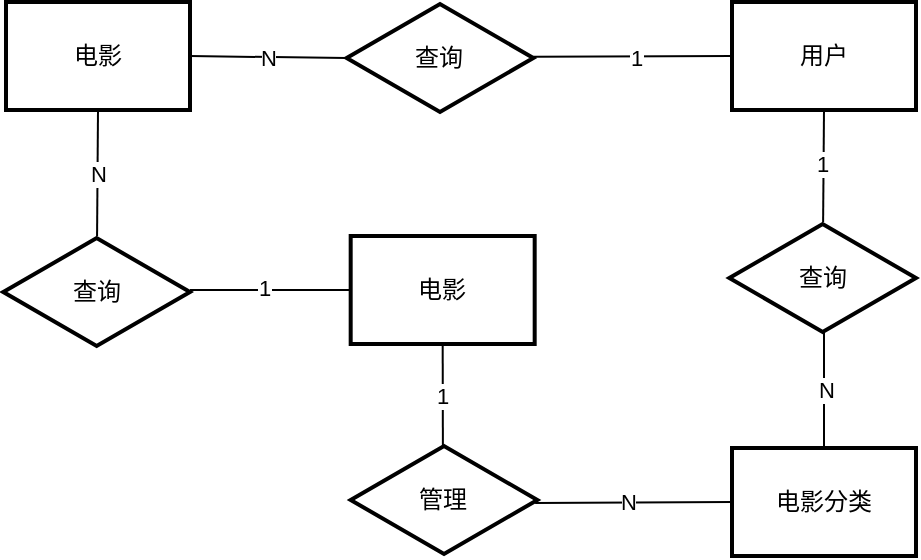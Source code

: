 <mxfile version="27.0.8" pages="12">
  <diagram name="第 1 页" id="DrFP2PgMEQAhw0Amren8">
    <mxGraphModel dx="827" dy="470" grid="0" gridSize="10" guides="1" tooltips="1" connect="1" arrows="1" fold="1" page="0" pageScale="1" pageWidth="827" pageHeight="1169" math="0" shadow="0">
      <root>
        <object label="" id="0">
          <mxCell />
        </object>
        <mxCell id="1" parent="0" />
        <mxCell id="YJTyEwzJqSwXemOWvdWT-112" value="电影" style="whiteSpace=wrap;strokeWidth=2;fontFamily=宋体;" vertex="1" parent="1">
          <mxGeometry x="24" y="55" width="92" height="54" as="geometry" />
        </mxCell>
        <mxCell id="YJTyEwzJqSwXemOWvdWT-113" value="电影分类" style="whiteSpace=wrap;strokeWidth=2;fontFamily=宋体;" vertex="1" parent="1">
          <mxGeometry x="387" y="278" width="92" height="54" as="geometry" />
        </mxCell>
        <mxCell id="YJTyEwzJqSwXemOWvdWT-126" value="电影" style="whiteSpace=wrap;strokeWidth=2;fontFamily=宋体;" vertex="1" parent="1">
          <mxGeometry x="196.34" y="172" width="92" height="54" as="geometry" />
        </mxCell>
        <mxCell id="YJTyEwzJqSwXemOWvdWT-128" value="查询" style="html=1;whiteSpace=wrap;aspect=fixed;shape=isoRectangle;strokeWidth=2;fontFamily=宋体;" vertex="1" parent="1">
          <mxGeometry x="194.33" y="55" width="93.34" height="56" as="geometry" />
        </mxCell>
        <mxCell id="YJTyEwzJqSwXemOWvdWT-130" value="用户" style="whiteSpace=wrap;strokeWidth=2;fontFamily=宋体;" vertex="1" parent="1">
          <mxGeometry x="387" y="55" width="92" height="54" as="geometry" />
        </mxCell>
        <mxCell id="YJTyEwzJqSwXemOWvdWT-146" value="查询" style="html=1;whiteSpace=wrap;aspect=fixed;shape=isoRectangle;strokeWidth=2;fontFamily=宋体;" vertex="1" parent="1">
          <mxGeometry x="385.66" y="165" width="93.34" height="56" as="geometry" />
        </mxCell>
        <mxCell id="YJTyEwzJqSwXemOWvdWT-155" value="" style="endArrow=none;html=1;rounded=0;exitX=1;exitY=0.5;exitDx=0;exitDy=0;entryX=-0.001;entryY=0.501;entryDx=0;entryDy=0;entryPerimeter=0;" edge="1" parent="1" source="YJTyEwzJqSwXemOWvdWT-112" target="YJTyEwzJqSwXemOWvdWT-128">
          <mxGeometry width="50" height="50" relative="1" as="geometry">
            <mxPoint x="124" y="107" as="sourcePoint" />
            <mxPoint x="174" y="57" as="targetPoint" />
          </mxGeometry>
        </mxCell>
        <mxCell id="YJTyEwzJqSwXemOWvdWT-164" value="N" style="edgeLabel;html=1;align=center;verticalAlign=middle;resizable=0;points=[];" vertex="1" connectable="0" parent="YJTyEwzJqSwXemOWvdWT-155">
          <mxGeometry x="-0.009" relative="1" as="geometry">
            <mxPoint as="offset" />
          </mxGeometry>
        </mxCell>
        <mxCell id="YJTyEwzJqSwXemOWvdWT-156" value="" style="endArrow=none;html=1;rounded=0;exitX=1;exitY=0.489;exitDx=0;exitDy=0;exitPerimeter=0;entryX=0;entryY=0.5;entryDx=0;entryDy=0;" edge="1" parent="1" source="YJTyEwzJqSwXemOWvdWT-128" target="YJTyEwzJqSwXemOWvdWT-130">
          <mxGeometry width="50" height="50" relative="1" as="geometry">
            <mxPoint x="354" y="175" as="sourcePoint" />
            <mxPoint x="404" y="125" as="targetPoint" />
          </mxGeometry>
        </mxCell>
        <mxCell id="YJTyEwzJqSwXemOWvdWT-165" value="1" style="edgeLabel;html=1;align=center;verticalAlign=middle;resizable=0;points=[];" vertex="1" connectable="0" parent="YJTyEwzJqSwXemOWvdWT-156">
          <mxGeometry x="0.029" y="-1" relative="1" as="geometry">
            <mxPoint as="offset" />
          </mxGeometry>
        </mxCell>
        <mxCell id="YJTyEwzJqSwXemOWvdWT-157" value="查询" style="html=1;whiteSpace=wrap;aspect=fixed;shape=isoRectangle;strokeWidth=2;fontFamily=宋体;" vertex="1" parent="1">
          <mxGeometry x="22.66" y="172" width="93.34" height="56" as="geometry" />
        </mxCell>
        <mxCell id="YJTyEwzJqSwXemOWvdWT-158" value="" style="endArrow=none;html=1;rounded=0;exitX=1;exitY=0.482;exitDx=0;exitDy=0;exitPerimeter=0;entryX=0;entryY=0.5;entryDx=0;entryDy=0;" edge="1" parent="1" source="YJTyEwzJqSwXemOWvdWT-157" target="YJTyEwzJqSwXemOWvdWT-126">
          <mxGeometry width="50" height="50" relative="1" as="geometry">
            <mxPoint x="355" y="175" as="sourcePoint" />
            <mxPoint x="405" y="125" as="targetPoint" />
          </mxGeometry>
        </mxCell>
        <mxCell id="YJTyEwzJqSwXemOWvdWT-172" value="1" style="edgeLabel;html=1;align=center;verticalAlign=middle;resizable=0;points=[];" vertex="1" connectable="0" parent="YJTyEwzJqSwXemOWvdWT-158">
          <mxGeometry x="-0.079" y="1" relative="1" as="geometry">
            <mxPoint as="offset" />
          </mxGeometry>
        </mxCell>
        <mxCell id="YJTyEwzJqSwXemOWvdWT-159" value="" style="endArrow=none;html=1;rounded=0;exitX=0.5;exitY=1;exitDx=0;exitDy=0;entryX=0.494;entryY=0.096;entryDx=0;entryDy=0;entryPerimeter=0;" edge="1" parent="1" source="YJTyEwzJqSwXemOWvdWT-126" target="YJTyEwzJqSwXemOWvdWT-160">
          <mxGeometry width="50" height="50" relative="1" as="geometry">
            <mxPoint x="355" y="175" as="sourcePoint" />
            <mxPoint x="242" y="256" as="targetPoint" />
          </mxGeometry>
        </mxCell>
        <mxCell id="YJTyEwzJqSwXemOWvdWT-171" value="1" style="edgeLabel;html=1;align=center;verticalAlign=middle;resizable=0;points=[];" vertex="1" connectable="0" parent="YJTyEwzJqSwXemOWvdWT-159">
          <mxGeometry x="-0.081" y="-1" relative="1" as="geometry">
            <mxPoint as="offset" />
          </mxGeometry>
        </mxCell>
        <mxCell id="YJTyEwzJqSwXemOWvdWT-160" value="管理" style="html=1;whiteSpace=wrap;aspect=fixed;shape=isoRectangle;strokeWidth=2;fontFamily=宋体;" vertex="1" parent="1">
          <mxGeometry x="196.34" y="276" width="93.34" height="56" as="geometry" />
        </mxCell>
        <mxCell id="YJTyEwzJqSwXemOWvdWT-161" value="" style="endArrow=none;html=1;rounded=0;exitX=0.988;exitY=0.526;exitDx=0;exitDy=0;exitPerimeter=0;entryX=0;entryY=0.5;entryDx=0;entryDy=0;" edge="1" parent="1" source="YJTyEwzJqSwXemOWvdWT-160" target="YJTyEwzJqSwXemOWvdWT-113">
          <mxGeometry width="50" height="50" relative="1" as="geometry">
            <mxPoint x="355" y="175" as="sourcePoint" />
            <mxPoint x="405" y="125" as="targetPoint" />
            <Array as="points" />
          </mxGeometry>
        </mxCell>
        <mxCell id="YJTyEwzJqSwXemOWvdWT-170" value="N" style="edgeLabel;html=1;align=center;verticalAlign=middle;resizable=0;points=[];" vertex="1" connectable="0" parent="YJTyEwzJqSwXemOWvdWT-161">
          <mxGeometry x="-0.065" relative="1" as="geometry">
            <mxPoint as="offset" />
          </mxGeometry>
        </mxCell>
        <mxCell id="YJTyEwzJqSwXemOWvdWT-166" value="" style="endArrow=none;html=1;rounded=0;entryX=0.5;entryY=1;entryDx=0;entryDy=0;" edge="1" parent="1" source="YJTyEwzJqSwXemOWvdWT-146" target="YJTyEwzJqSwXemOWvdWT-130">
          <mxGeometry width="50" height="50" relative="1" as="geometry">
            <mxPoint x="355" y="175" as="sourcePoint" />
            <mxPoint x="405" y="125" as="targetPoint" />
          </mxGeometry>
        </mxCell>
        <mxCell id="YJTyEwzJqSwXemOWvdWT-167" value="1" style="edgeLabel;html=1;align=center;verticalAlign=middle;resizable=0;points=[];" vertex="1" connectable="0" parent="YJTyEwzJqSwXemOWvdWT-166">
          <mxGeometry x="0.027" y="1" relative="1" as="geometry">
            <mxPoint as="offset" />
          </mxGeometry>
        </mxCell>
        <mxCell id="YJTyEwzJqSwXemOWvdWT-168" value="" style="endArrow=none;html=1;rounded=0;exitX=0.5;exitY=0;exitDx=0;exitDy=0;" edge="1" parent="1" source="YJTyEwzJqSwXemOWvdWT-113">
          <mxGeometry width="50" height="50" relative="1" as="geometry">
            <mxPoint x="355" y="255" as="sourcePoint" />
            <mxPoint x="433" y="220" as="targetPoint" />
            <Array as="points" />
          </mxGeometry>
        </mxCell>
        <mxCell id="YJTyEwzJqSwXemOWvdWT-169" value="N" style="edgeLabel;html=1;align=center;verticalAlign=middle;resizable=0;points=[];" vertex="1" connectable="0" parent="YJTyEwzJqSwXemOWvdWT-168">
          <mxGeometry x="0.02" y="-1" relative="1" as="geometry">
            <mxPoint as="offset" />
          </mxGeometry>
        </mxCell>
        <mxCell id="YJTyEwzJqSwXemOWvdWT-173" value="" style="endArrow=none;html=1;rounded=0;entryX=0.5;entryY=1;entryDx=0;entryDy=0;" edge="1" parent="1" source="YJTyEwzJqSwXemOWvdWT-157" target="YJTyEwzJqSwXemOWvdWT-112">
          <mxGeometry width="50" height="50" relative="1" as="geometry">
            <mxPoint x="355" y="255" as="sourcePoint" />
            <mxPoint x="405" y="205" as="targetPoint" />
            <Array as="points" />
          </mxGeometry>
        </mxCell>
        <mxCell id="YJTyEwzJqSwXemOWvdWT-174" value="N" style="edgeLabel;html=1;align=center;verticalAlign=middle;resizable=0;points=[];" vertex="1" connectable="0" parent="YJTyEwzJqSwXemOWvdWT-173">
          <mxGeometry x="-0.017" relative="1" as="geometry">
            <mxPoint as="offset" />
          </mxGeometry>
        </mxCell>
      </root>
    </mxGraphModel>
  </diagram>
  <diagram id="RiR3brOHmNAcNE385Se4" name="第 2 页">
    <mxGraphModel dx="1834" dy="988" grid="0" gridSize="10" guides="1" tooltips="1" connect="1" arrows="1" fold="1" page="0" pageScale="1" pageWidth="827" pageHeight="1169" math="0" shadow="0">
      <root>
        <mxCell id="0" />
        <mxCell id="1" parent="0" />
        <mxCell id="XmP_CwQDGegN2Tho0HLC-1" value="管理员" style="whiteSpace=wrap;strokeWidth=2;fontFamily=宋体;" parent="1" vertex="1">
          <mxGeometry x="-438" y="14" width="108" height="54" as="geometry" />
        </mxCell>
        <mxCell id="XmP_CwQDGegN2Tho0HLC-13" value="" style="curved=1;startArrow=none;endArrow=block;exitX=0;exitY=0.57;entryX=0.5;entryY=0;rounded=0;" parent="1" edge="1">
          <mxGeometry relative="1" as="geometry">
            <Array as="points">
              <mxPoint x="66" y="99" />
            </Array>
            <mxPoint x="-154" y="464" as="targetPoint" />
          </mxGeometry>
        </mxCell>
        <mxCell id="XmP_CwQDGegN2Tho0HLC-31" value="&lt;font face=&quot;Times New Roman&quot;&gt;ID&lt;/font&gt;" style="ellipse;whiteSpace=wrap;html=1;strokeWidth=2;fontFamily=宋体;" parent="1" vertex="1">
          <mxGeometry x="-262" y="-161" width="126" height="61" as="geometry" />
        </mxCell>
        <mxCell id="XmP_CwQDGegN2Tho0HLC-32" value="最后登录时间" style="ellipse;whiteSpace=wrap;html=1;strokeWidth=2;fontFamily=宋体;" parent="1" vertex="1">
          <mxGeometry x="-265" y="-17" width="126" height="61" as="geometry" />
        </mxCell>
        <mxCell id="XmP_CwQDGegN2Tho0HLC-33" value="电子邮箱" style="ellipse;whiteSpace=wrap;html=1;strokeWidth=2;fontFamily=宋体;" parent="1" vertex="1">
          <mxGeometry x="-265" y="124" width="126" height="61" as="geometry" />
        </mxCell>
        <mxCell id="XmP_CwQDGegN2Tho0HLC-34" value="密码" style="ellipse;whiteSpace=wrap;html=1;strokeWidth=2;fontFamily=宋体;" parent="1" vertex="1">
          <mxGeometry x="-265" y="-88" width="126" height="61" as="geometry" />
        </mxCell>
        <mxCell id="XmP_CwQDGegN2Tho0HLC-35" value="管理员名称" style="ellipse;whiteSpace=wrap;html=1;strokeWidth=2;fontFamily=宋体;" parent="1" vertex="1">
          <mxGeometry x="-268" y="51" width="126" height="61" as="geometry" />
        </mxCell>
        <mxCell id="XmP_CwQDGegN2Tho0HLC-36" value="创建时间" style="ellipse;whiteSpace=wrap;html=1;strokeWidth=2;fontFamily=宋体;" parent="1" vertex="1">
          <mxGeometry x="-265" y="195" width="126" height="61" as="geometry" />
        </mxCell>
        <mxCell id="XmP_CwQDGegN2Tho0HLC-47" value="" style="endArrow=none;html=1;rounded=0;entryX=0;entryY=0.5;entryDx=0;entryDy=0;fontFamily=宋体;" parent="1" target="XmP_CwQDGegN2Tho0HLC-31" edge="1">
          <mxGeometry width="50" height="50" relative="1" as="geometry">
            <mxPoint x="-330" y="39" as="sourcePoint" />
            <mxPoint x="-144" y="76" as="targetPoint" />
          </mxGeometry>
        </mxCell>
        <mxCell id="XmP_CwQDGegN2Tho0HLC-50" value="" style="endArrow=none;html=1;rounded=0;entryX=0;entryY=0.5;entryDx=0;entryDy=0;exitX=1;exitY=0.5;exitDx=0;exitDy=0;fontFamily=宋体;" parent="1" source="XmP_CwQDGegN2Tho0HLC-1" target="XmP_CwQDGegN2Tho0HLC-34" edge="1">
          <mxGeometry width="50" height="50" relative="1" as="geometry">
            <mxPoint x="-328" y="42" as="sourcePoint" />
            <mxPoint x="-144" y="76" as="targetPoint" />
          </mxGeometry>
        </mxCell>
        <mxCell id="XmP_CwQDGegN2Tho0HLC-51" value="" style="endArrow=none;html=1;rounded=0;entryX=0;entryY=0.5;entryDx=0;entryDy=0;exitX=1;exitY=0.5;exitDx=0;exitDy=0;fontFamily=宋体;" parent="1" source="XmP_CwQDGegN2Tho0HLC-1" target="XmP_CwQDGegN2Tho0HLC-32" edge="1">
          <mxGeometry width="50" height="50" relative="1" as="geometry">
            <mxPoint x="-333" y="45" as="sourcePoint" />
            <mxPoint x="-144" y="76" as="targetPoint" />
          </mxGeometry>
        </mxCell>
        <mxCell id="XmP_CwQDGegN2Tho0HLC-52" value="" style="endArrow=none;html=1;rounded=0;exitX=1;exitY=0.5;exitDx=0;exitDy=0;entryX=0;entryY=0.5;entryDx=0;entryDy=0;fontFamily=宋体;" parent="1" source="XmP_CwQDGegN2Tho0HLC-1" target="XmP_CwQDGegN2Tho0HLC-35" edge="1">
          <mxGeometry width="50" height="50" relative="1" as="geometry">
            <mxPoint x="-331" y="45" as="sourcePoint" />
            <mxPoint x="-263" y="123" as="targetPoint" />
          </mxGeometry>
        </mxCell>
        <mxCell id="XmP_CwQDGegN2Tho0HLC-53" value="" style="endArrow=none;html=1;rounded=0;exitX=1;exitY=0.5;exitDx=0;exitDy=0;entryX=0;entryY=0.5;entryDx=0;entryDy=0;fontFamily=宋体;" parent="1" source="XmP_CwQDGegN2Tho0HLC-1" target="XmP_CwQDGegN2Tho0HLC-33" edge="1">
          <mxGeometry width="50" height="50" relative="1" as="geometry">
            <mxPoint x="-194" y="126" as="sourcePoint" />
            <mxPoint x="-144" y="76" as="targetPoint" />
            <Array as="points" />
          </mxGeometry>
        </mxCell>
        <mxCell id="XmP_CwQDGegN2Tho0HLC-56" value="" style="endArrow=none;html=1;rounded=0;entryX=1;entryY=0.5;entryDx=0;entryDy=0;exitX=0;exitY=0.5;exitDx=0;exitDy=0;fontFamily=宋体;" parent="1" source="XmP_CwQDGegN2Tho0HLC-36" target="XmP_CwQDGegN2Tho0HLC-1" edge="1">
          <mxGeometry width="50" height="50" relative="1" as="geometry">
            <mxPoint x="-264" y="304" as="sourcePoint" />
            <mxPoint x="-144" y="76" as="targetPoint" />
          </mxGeometry>
        </mxCell>
      </root>
    </mxGraphModel>
  </diagram>
  <diagram id="BtPv-WlM6pnq1rgZ5JAB" name="第 3 页">
    <mxGraphModel dx="1434" dy="988" grid="0" gridSize="10" guides="1" tooltips="1" connect="1" arrows="1" fold="1" page="0" pageScale="1" pageWidth="827" pageHeight="1169" math="0" shadow="0">
      <root>
        <mxCell id="0" />
        <mxCell id="1" parent="0" />
        <mxCell id="boyT9uORQX3uJ_VdoQJ2-1" value="电影" style="whiteSpace=wrap;strokeWidth=2;fontFamily=宋体;" parent="1" vertex="1">
          <mxGeometry x="-281" y="144" width="108" height="54" as="geometry" />
        </mxCell>
        <mxCell id="boyT9uORQX3uJ_VdoQJ2-2" value="电影名称" style="ellipse;whiteSpace=wrap;html=1;strokeWidth=2;fontFamily=宋体;" parent="1" vertex="1">
          <mxGeometry x="-114" y="-41" width="126" height="61" as="geometry" />
        </mxCell>
        <mxCell id="boyT9uORQX3uJ_VdoQJ2-3" value="国家" style="ellipse;whiteSpace=wrap;html=1;strokeWidth=2;fontFamily=宋体;" parent="1" vertex="1">
          <mxGeometry x="-114" y="83" width="126" height="61" as="geometry" />
        </mxCell>
        <mxCell id="boyT9uORQX3uJ_VdoQJ2-4" value="演员" style="ellipse;whiteSpace=wrap;html=1;strokeWidth=2;fontFamily=宋体;" parent="1" vertex="1">
          <mxGeometry x="-114" y="205" width="126" height="61" as="geometry" />
        </mxCell>
        <mxCell id="boyT9uORQX3uJ_VdoQJ2-5" value="导演" style="ellipse;whiteSpace=wrap;html=1;strokeWidth=2;fontFamily=宋体;" parent="1" vertex="1">
          <mxGeometry x="-114" y="22" width="126" height="61" as="geometry" />
        </mxCell>
        <mxCell id="boyT9uORQX3uJ_VdoQJ2-6" value="年份" style="ellipse;whiteSpace=wrap;html=1;strokeWidth=2;fontFamily=宋体;" parent="1" vertex="1">
          <mxGeometry x="-114" y="144" width="126" height="61" as="geometry" />
        </mxCell>
        <mxCell id="boyT9uORQX3uJ_VdoQJ2-7" value="" style="endArrow=none;html=1;rounded=0;entryX=0;entryY=0.5;entryDx=0;entryDy=0;fontFamily=宋体;" parent="1" target="boyT9uORQX3uJ_VdoQJ2-2" edge="1">
          <mxGeometry width="50" height="50" relative="1" as="geometry">
            <mxPoint x="-173" y="169" as="sourcePoint" />
            <mxPoint x="13" y="206" as="targetPoint" />
          </mxGeometry>
        </mxCell>
        <mxCell id="boyT9uORQX3uJ_VdoQJ2-8" value="" style="endArrow=none;html=1;rounded=0;entryX=0;entryY=0.5;entryDx=0;entryDy=0;exitX=1;exitY=0.5;exitDx=0;exitDy=0;fontFamily=宋体;" parent="1" source="boyT9uORQX3uJ_VdoQJ2-1" target="boyT9uORQX3uJ_VdoQJ2-5" edge="1">
          <mxGeometry width="50" height="50" relative="1" as="geometry">
            <mxPoint x="-171" y="172" as="sourcePoint" />
            <mxPoint x="13" y="206" as="targetPoint" />
          </mxGeometry>
        </mxCell>
        <mxCell id="boyT9uORQX3uJ_VdoQJ2-9" value="" style="endArrow=none;html=1;rounded=0;entryX=0;entryY=0.5;entryDx=0;entryDy=0;exitX=1;exitY=0.5;exitDx=0;exitDy=0;fontFamily=宋体;" parent="1" source="boyT9uORQX3uJ_VdoQJ2-1" target="boyT9uORQX3uJ_VdoQJ2-3" edge="1">
          <mxGeometry width="50" height="50" relative="1" as="geometry">
            <mxPoint x="-176" y="175" as="sourcePoint" />
            <mxPoint x="13" y="206" as="targetPoint" />
          </mxGeometry>
        </mxCell>
        <mxCell id="boyT9uORQX3uJ_VdoQJ2-10" value="" style="endArrow=none;html=1;rounded=0;exitX=1;exitY=0.5;exitDx=0;exitDy=0;entryX=0;entryY=0.5;entryDx=0;entryDy=0;fontFamily=宋体;" parent="1" source="boyT9uORQX3uJ_VdoQJ2-1" target="boyT9uORQX3uJ_VdoQJ2-6" edge="1">
          <mxGeometry width="50" height="50" relative="1" as="geometry">
            <mxPoint x="-174" y="175" as="sourcePoint" />
            <mxPoint x="-106" y="253" as="targetPoint" />
          </mxGeometry>
        </mxCell>
        <mxCell id="boyT9uORQX3uJ_VdoQJ2-11" value="" style="endArrow=none;html=1;rounded=0;exitX=1;exitY=0.5;exitDx=0;exitDy=0;entryX=0;entryY=0.5;entryDx=0;entryDy=0;fontFamily=宋体;" parent="1" source="boyT9uORQX3uJ_VdoQJ2-1" target="boyT9uORQX3uJ_VdoQJ2-4" edge="1">
          <mxGeometry width="50" height="50" relative="1" as="geometry">
            <mxPoint x="-37" y="256" as="sourcePoint" />
            <mxPoint x="13" y="206" as="targetPoint" />
            <Array as="points" />
          </mxGeometry>
        </mxCell>
        <mxCell id="boyT9uORQX3uJ_VdoQJ2-12" value="" style="endArrow=none;html=1;rounded=0;entryX=1;entryY=0.5;entryDx=0;entryDy=0;exitX=0;exitY=0.5;exitDx=0;exitDy=0;fontFamily=宋体;" parent="1" source="51MGI4vXFoWYIL4LoOyX-1" target="boyT9uORQX3uJ_VdoQJ2-1" edge="1">
          <mxGeometry width="50" height="50" relative="1" as="geometry">
            <mxPoint x="-108" y="356" as="sourcePoint" />
            <mxPoint x="13" y="206" as="targetPoint" />
          </mxGeometry>
        </mxCell>
        <mxCell id="51MGI4vXFoWYIL4LoOyX-1" value="评分" style="ellipse;whiteSpace=wrap;html=1;strokeWidth=2;fontFamily=宋体;" parent="1" vertex="1">
          <mxGeometry x="-114" y="266" width="126" height="61" as="geometry" />
        </mxCell>
        <mxCell id="51MGI4vXFoWYIL4LoOyX-2" value="电影图片" style="ellipse;whiteSpace=wrap;html=1;strokeWidth=2;fontFamily=宋体;" parent="1" vertex="1">
          <mxGeometry x="-114" y="327" width="126" height="61" as="geometry" />
        </mxCell>
        <mxCell id="51MGI4vXFoWYIL4LoOyX-3" value="电影链接" style="ellipse;whiteSpace=wrap;html=1;strokeWidth=2;fontFamily=宋体;" parent="1" vertex="1">
          <mxGeometry x="-114" y="388" width="126" height="61" as="geometry" />
        </mxCell>
        <mxCell id="51MGI4vXFoWYIL4LoOyX-4" value="" style="endArrow=none;html=1;rounded=0;entryX=1;entryY=0.5;entryDx=0;entryDy=0;exitX=0;exitY=0.5;exitDx=0;exitDy=0;fontFamily=宋体;" parent="1" source="51MGI4vXFoWYIL4LoOyX-2" edge="1">
          <mxGeometry width="50" height="50" relative="1" as="geometry">
            <mxPoint x="-114" y="298.5" as="sourcePoint" />
            <mxPoint x="-173" y="172.5" as="targetPoint" />
          </mxGeometry>
        </mxCell>
        <mxCell id="51MGI4vXFoWYIL4LoOyX-5" value="" style="endArrow=none;html=1;rounded=0;entryX=1;entryY=0.5;entryDx=0;entryDy=0;exitX=0;exitY=0.5;exitDx=0;exitDy=0;fontFamily=宋体;" parent="1" source="51MGI4vXFoWYIL4LoOyX-3" target="boyT9uORQX3uJ_VdoQJ2-1" edge="1">
          <mxGeometry width="50" height="50" relative="1" as="geometry">
            <mxPoint x="-94" y="317" as="sourcePoint" />
            <mxPoint x="-153" y="191" as="targetPoint" />
          </mxGeometry>
        </mxCell>
      </root>
    </mxGraphModel>
  </diagram>
  <diagram id="hwWxXSUQ6HEYZIvcNSm0" name="第 4 页">
    <mxGraphModel dx="1434" dy="588" grid="0" gridSize="10" guides="1" tooltips="1" connect="1" arrows="1" fold="1" page="0" pageScale="1" pageWidth="827" pageHeight="1169" math="0" shadow="0">
      <root>
        <mxCell id="0" />
        <mxCell id="1" parent="0" />
        <mxCell id="Qv6Nup577lyjumEie7bG-1" value="电影相似度" style="whiteSpace=wrap;strokeWidth=2;fontFamily=宋体;" parent="1" vertex="1">
          <mxGeometry x="-281" y="144" width="108" height="54" as="geometry" />
        </mxCell>
        <mxCell id="Qv6Nup577lyjumEie7bG-2" value="电影相似度" style="ellipse;whiteSpace=wrap;html=1;strokeWidth=2;fontFamily=宋体;" parent="1" vertex="1">
          <mxGeometry x="-105" y="115" width="126" height="61" as="geometry" />
        </mxCell>
        <mxCell id="Qv6Nup577lyjumEie7bG-5" value="电影来源&lt;font face=&quot;Times New Roman&quot;&gt;ID&lt;/font&gt;" style="ellipse;whiteSpace=wrap;html=1;strokeWidth=2;fontFamily=宋体;" parent="1" vertex="1">
          <mxGeometry x="-103" y="176" width="126" height="61" as="geometry" />
        </mxCell>
        <mxCell id="Qv6Nup577lyjumEie7bG-7" value="" style="endArrow=none;html=1;rounded=0;entryX=0;entryY=0.5;entryDx=0;entryDy=0;fontFamily=宋体;" parent="1" target="Qv6Nup577lyjumEie7bG-2" edge="1">
          <mxGeometry width="50" height="50" relative="1" as="geometry">
            <mxPoint x="-173" y="169" as="sourcePoint" />
            <mxPoint x="13" y="206" as="targetPoint" />
          </mxGeometry>
        </mxCell>
        <mxCell id="Qv6Nup577lyjumEie7bG-8" value="" style="endArrow=none;html=1;rounded=0;entryX=0;entryY=0.5;entryDx=0;entryDy=0;exitX=1;exitY=0.5;exitDx=0;exitDy=0;fontFamily=宋体;" parent="1" source="Qv6Nup577lyjumEie7bG-1" target="Qv6Nup577lyjumEie7bG-5" edge="1">
          <mxGeometry width="50" height="50" relative="1" as="geometry">
            <mxPoint x="-171" y="172" as="sourcePoint" />
            <mxPoint x="13" y="206" as="targetPoint" />
          </mxGeometry>
        </mxCell>
        <mxCell id="zT8pI3cL2zYtJWw6jVpK-1" value="电影编号&lt;font face=&quot;Times New Roman&quot;&gt;ID&lt;/font&gt;" style="ellipse;whiteSpace=wrap;html=1;strokeWidth=2;fontFamily=宋体;" parent="1" vertex="1">
          <mxGeometry x="-103" y="51" width="126" height="61" as="geometry" />
        </mxCell>
        <mxCell id="zT8pI3cL2zYtJWw6jVpK-2" value="电影目标&lt;font face=&quot;Times New Roman&quot;&gt;ID&lt;/font&gt;" style="ellipse;whiteSpace=wrap;html=1;strokeWidth=2;fontFamily=宋体;" parent="1" vertex="1">
          <mxGeometry x="-103" y="234" width="126" height="61" as="geometry" />
        </mxCell>
        <mxCell id="zT8pI3cL2zYtJWw6jVpK-3" value="" style="endArrow=none;html=1;rounded=0;exitX=1;exitY=0.5;exitDx=0;exitDy=0;entryX=0;entryY=0.5;entryDx=0;entryDy=0;fontFamily=宋体;" parent="1" source="Qv6Nup577lyjumEie7bG-1" target="zT8pI3cL2zYtJWw6jVpK-2" edge="1">
          <mxGeometry width="50" height="50" relative="1" as="geometry">
            <mxPoint x="-107" y="267" as="sourcePoint" />
            <mxPoint x="-57" y="217" as="targetPoint" />
          </mxGeometry>
        </mxCell>
        <mxCell id="zT8pI3cL2zYtJWw6jVpK-4" value="" style="endArrow=none;html=1;rounded=0;exitX=1;exitY=0.5;exitDx=0;exitDy=0;entryX=0;entryY=0.5;entryDx=0;entryDy=0;fontFamily=宋体;" parent="1" source="Qv6Nup577lyjumEie7bG-1" target="zT8pI3cL2zYtJWw6jVpK-1" edge="1">
          <mxGeometry width="50" height="50" relative="1" as="geometry">
            <mxPoint x="-107" y="267" as="sourcePoint" />
            <mxPoint x="-57" y="217" as="targetPoint" />
          </mxGeometry>
        </mxCell>
      </root>
    </mxGraphModel>
  </diagram>
  <diagram id="RDo3NRC9zQUbgig8Xq9y" name="第 5 页">
    <mxGraphModel dx="634" dy="588" grid="0" gridSize="10" guides="1" tooltips="1" connect="1" arrows="1" fold="1" page="0" pageScale="1" pageWidth="827" pageHeight="1169" math="0" shadow="0">
      <root>
        <mxCell id="0" />
        <mxCell id="1" parent="0" />
        <mxCell id="VFiOyekKrRisP1N4zeyX-18" value="&lt;font&gt;管理员&lt;/font&gt;" style="shape=umlActor;verticalLabelPosition=bottom;verticalAlign=top;html=1;outlineConnect=0;fontFamily=宋体;" parent="1" vertex="1">
          <mxGeometry x="636" y="264.5" width="30" height="60" as="geometry" />
        </mxCell>
        <mxCell id="YG8CJ3TDiHZUhdZRwdfp-4" value="&lt;span style=&quot;font-size: 12px;&quot;&gt;登录&lt;/span&gt;" style="ellipse;whiteSpace=wrap;html=1;fontFamily=宋体;fontSize=11;fontColor=default;labelBackgroundColor=default;" parent="1" vertex="1">
          <mxGeometry x="845" y="95" width="120" height="46" as="geometry" />
        </mxCell>
        <mxCell id="YG8CJ3TDiHZUhdZRwdfp-6" value="&lt;span style=&quot;font-size: 12px;&quot;&gt;用户管理&lt;/span&gt;" style="ellipse;whiteSpace=wrap;html=1;fontFamily=宋体;fontSize=11;fontColor=default;labelBackgroundColor=default;" parent="1" vertex="1">
          <mxGeometry x="845" y="174.5" width="120" height="46" as="geometry" />
        </mxCell>
        <mxCell id="YG8CJ3TDiHZUhdZRwdfp-7" value="&lt;span style=&quot;font-size: 12px;&quot;&gt;推荐模块&lt;/span&gt;" style="ellipse;whiteSpace=wrap;html=1;fontFamily=宋体;fontSize=11;fontColor=default;labelBackgroundColor=default;" parent="1" vertex="1">
          <mxGeometry x="845" y="246" width="120" height="46" as="geometry" />
        </mxCell>
        <mxCell id="YG8CJ3TDiHZUhdZRwdfp-11" value="" style="endArrow=classic;html=1;rounded=0;strokeColor=default;align=center;verticalAlign=middle;fontFamily=宋体;fontSize=11;fontColor=default;labelBackgroundColor=default;exitX=1;exitY=0.333;exitDx=0;exitDy=0;exitPerimeter=0;entryX=0;entryY=0.5;entryDx=0;entryDy=0;" parent="1" source="VFiOyekKrRisP1N4zeyX-18" target="YG8CJ3TDiHZUhdZRwdfp-4" edge="1">
          <mxGeometry width="50" height="50" relative="1" as="geometry">
            <mxPoint x="729" y="201" as="sourcePoint" />
            <mxPoint x="779" y="151" as="targetPoint" />
          </mxGeometry>
        </mxCell>
        <mxCell id="YG8CJ3TDiHZUhdZRwdfp-13" value="" style="endArrow=classic;html=1;rounded=0;strokeColor=default;align=center;verticalAlign=middle;fontFamily=宋体;fontSize=11;fontColor=default;labelBackgroundColor=default;exitX=1;exitY=0.333;exitDx=0;exitDy=0;exitPerimeter=0;entryX=0;entryY=0.5;entryDx=0;entryDy=0;" parent="1" source="VFiOyekKrRisP1N4zeyX-18" target="YG8CJ3TDiHZUhdZRwdfp-6" edge="1">
          <mxGeometry width="50" height="50" relative="1" as="geometry">
            <mxPoint x="676" y="295" as="sourcePoint" />
            <mxPoint x="855" y="128" as="targetPoint" />
          </mxGeometry>
        </mxCell>
        <mxCell id="YG8CJ3TDiHZUhdZRwdfp-14" value="" style="endArrow=classic;html=1;rounded=0;strokeColor=default;align=center;verticalAlign=middle;fontFamily=宋体;fontSize=11;fontColor=default;labelBackgroundColor=default;exitX=1;exitY=0.333;exitDx=0;exitDy=0;exitPerimeter=0;entryX=0;entryY=0.5;entryDx=0;entryDy=0;" parent="1" source="VFiOyekKrRisP1N4zeyX-18" target="YG8CJ3TDiHZUhdZRwdfp-7" edge="1">
          <mxGeometry width="50" height="50" relative="1" as="geometry">
            <mxPoint x="686" y="305" as="sourcePoint" />
            <mxPoint x="865" y="138" as="targetPoint" />
          </mxGeometry>
        </mxCell>
        <mxCell id="YG8CJ3TDiHZUhdZRwdfp-15" value="" style="endArrow=classic;html=1;rounded=0;strokeColor=default;align=center;verticalAlign=middle;fontFamily=宋体;fontSize=11;fontColor=default;labelBackgroundColor=default;exitX=1;exitY=0.333;exitDx=0;exitDy=0;exitPerimeter=0;entryX=0;entryY=0.5;entryDx=0;entryDy=0;" parent="1" source="VFiOyekKrRisP1N4zeyX-18" target="YG8CJ3TDiHZUhdZRwdfp-16" edge="1">
          <mxGeometry width="50" height="50" relative="1" as="geometry">
            <mxPoint x="696" y="315" as="sourcePoint" />
            <mxPoint x="820" y="334" as="targetPoint" />
          </mxGeometry>
        </mxCell>
        <mxCell id="YG8CJ3TDiHZUhdZRwdfp-16" value="&lt;span style=&quot;font-size: 12px;&quot;&gt;电影推荐&lt;/span&gt;" style="ellipse;whiteSpace=wrap;html=1;fontFamily=宋体;fontSize=11;fontColor=default;labelBackgroundColor=default;" parent="1" vertex="1">
          <mxGeometry x="847" y="321" width="120" height="46" as="geometry" />
        </mxCell>
        <mxCell id="YG8CJ3TDiHZUhdZRwdfp-17" value="" style="endArrow=classic;html=1;rounded=0;strokeColor=default;align=center;verticalAlign=middle;fontFamily=宋体;fontSize=11;fontColor=default;labelBackgroundColor=default;exitX=1;exitY=0.333;exitDx=0;exitDy=0;exitPerimeter=0;entryX=0;entryY=0.5;entryDx=0;entryDy=0;" parent="1" source="VFiOyekKrRisP1N4zeyX-18" edge="1">
          <mxGeometry width="50" height="50" relative="1" as="geometry">
            <mxPoint x="676" y="295" as="sourcePoint" />
            <mxPoint x="845" y="412" as="targetPoint" />
          </mxGeometry>
        </mxCell>
        <mxCell id="YG8CJ3TDiHZUhdZRwdfp-18" value="&lt;span style=&quot;font-size: 12px;&quot;&gt;用户行为管理&lt;/span&gt;" style="ellipse;whiteSpace=wrap;html=1;fontFamily=宋体;fontSize=11;fontColor=default;labelBackgroundColor=default;" parent="1" vertex="1">
          <mxGeometry x="845" y="390" width="120" height="46" as="geometry" />
        </mxCell>
        <mxCell id="zMljGgXutXhYnn8Z8l3N-15" style="edgeStyle=none;rounded=0;orthogonalLoop=1;jettySize=auto;html=1;exitX=0;exitY=0.5;exitDx=0;exitDy=0;entryX=1;entryY=0.5;entryDx=0;entryDy=0;endArrow=block;endFill=0;" edge="1" parent="1" source="YG8CJ3TDiHZUhdZRwdfp-19" target="YG8CJ3TDiHZUhdZRwdfp-16">
          <mxGeometry relative="1" as="geometry" />
        </mxCell>
        <mxCell id="YG8CJ3TDiHZUhdZRwdfp-19" value="&lt;span style=&quot;font-size: 12px;&quot;&gt;删除电影&lt;/span&gt;" style="ellipse;whiteSpace=wrap;html=1;fontFamily=宋体;fontSize=11;fontColor=default;labelBackgroundColor=default;" parent="1" vertex="1">
          <mxGeometry x="1082" y="300" width="120" height="46" as="geometry" />
        </mxCell>
        <mxCell id="zMljGgXutXhYnn8Z8l3N-14" style="edgeStyle=none;rounded=0;orthogonalLoop=1;jettySize=auto;html=1;exitX=0;exitY=0.5;exitDx=0;exitDy=0;entryX=1;entryY=0.5;entryDx=0;entryDy=0;endArrow=block;endFill=0;" edge="1" parent="1" source="YG8CJ3TDiHZUhdZRwdfp-20" target="YG8CJ3TDiHZUhdZRwdfp-16">
          <mxGeometry relative="1" as="geometry" />
        </mxCell>
        <mxCell id="YG8CJ3TDiHZUhdZRwdfp-20" value="&lt;span style=&quot;font-size: 12px;&quot;&gt;添加电影&lt;/span&gt;" style="ellipse;whiteSpace=wrap;html=1;fontFamily=宋体;fontSize=11;fontColor=default;labelBackgroundColor=default;" parent="1" vertex="1">
          <mxGeometry x="1082" y="240" width="120" height="46" as="geometry" />
        </mxCell>
        <mxCell id="zMljGgXutXhYnn8Z8l3N-12" style="edgeStyle=none;rounded=0;orthogonalLoop=1;jettySize=auto;html=1;exitX=0;exitY=0.5;exitDx=0;exitDy=0;entryX=1;entryY=0.5;entryDx=0;entryDy=0;endArrow=block;endFill=0;" edge="1" parent="1" source="YG8CJ3TDiHZUhdZRwdfp-21" target="YG8CJ3TDiHZUhdZRwdfp-6">
          <mxGeometry relative="1" as="geometry" />
        </mxCell>
        <mxCell id="YG8CJ3TDiHZUhdZRwdfp-21" value="&lt;span style=&quot;font-size: 12px;&quot;&gt;添加用户&lt;/span&gt;" style="ellipse;whiteSpace=wrap;html=1;fontFamily=宋体;fontSize=11;fontColor=default;labelBackgroundColor=default;" parent="1" vertex="1">
          <mxGeometry x="1082" y="181" width="120" height="46" as="geometry" />
        </mxCell>
        <mxCell id="zMljGgXutXhYnn8Z8l3N-10" style="rounded=0;orthogonalLoop=1;jettySize=auto;html=1;exitX=0;exitY=0.5;exitDx=0;exitDy=0;entryX=1;entryY=0.5;entryDx=0;entryDy=0;endArrow=block;endFill=0;" edge="1" parent="1" source="YG8CJ3TDiHZUhdZRwdfp-22" target="YG8CJ3TDiHZUhdZRwdfp-6">
          <mxGeometry relative="1" as="geometry" />
        </mxCell>
        <mxCell id="YG8CJ3TDiHZUhdZRwdfp-22" value="&lt;span style=&quot;font-size: 12px;&quot;&gt;删除用户&lt;/span&gt;" style="ellipse;whiteSpace=wrap;html=1;fontFamily=宋体;fontSize=11;fontColor=default;labelBackgroundColor=default;" parent="1" vertex="1">
          <mxGeometry x="1082" y="106" width="120" height="46" as="geometry" />
        </mxCell>
        <mxCell id="zMljGgXutXhYnn8Z8l3N-20" style="edgeStyle=none;rounded=0;orthogonalLoop=1;jettySize=auto;html=1;exitX=0;exitY=0.5;exitDx=0;exitDy=0;entryX=1;entryY=0.5;entryDx=0;entryDy=0;endArrow=block;endFill=0;" edge="1" parent="1" source="YG8CJ3TDiHZUhdZRwdfp-23" target="YG8CJ3TDiHZUhdZRwdfp-18">
          <mxGeometry relative="1" as="geometry" />
        </mxCell>
        <mxCell id="YG8CJ3TDiHZUhdZRwdfp-23" value="&lt;span style=&quot;font-size: 12px;&quot;&gt;评分管理&lt;/span&gt;" style="ellipse;whiteSpace=wrap;html=1;fontFamily=宋体;fontSize=11;fontColor=default;labelBackgroundColor=default;" parent="1" vertex="1">
          <mxGeometry x="1082" y="505" width="120" height="46" as="geometry" />
        </mxCell>
        <mxCell id="zMljGgXutXhYnn8Z8l3N-19" style="edgeStyle=none;rounded=0;orthogonalLoop=1;jettySize=auto;html=1;exitX=0;exitY=0.5;exitDx=0;exitDy=0;entryX=1;entryY=0.5;entryDx=0;entryDy=0;endArrow=block;endFill=0;" edge="1" parent="1" source="YG8CJ3TDiHZUhdZRwdfp-24" target="YG8CJ3TDiHZUhdZRwdfp-18">
          <mxGeometry relative="1" as="geometry" />
        </mxCell>
        <mxCell id="YG8CJ3TDiHZUhdZRwdfp-24" value="&lt;span style=&quot;font-size: 12px;&quot;&gt;标记管理&lt;/span&gt;" style="ellipse;whiteSpace=wrap;html=1;fontFamily=宋体;fontSize=11;fontColor=default;labelBackgroundColor=default;" parent="1" vertex="1">
          <mxGeometry x="1082" y="459" width="120" height="46" as="geometry" />
        </mxCell>
        <mxCell id="zMljGgXutXhYnn8Z8l3N-21" style="edgeStyle=none;rounded=0;orthogonalLoop=1;jettySize=auto;html=1;exitX=0;exitY=0.5;exitDx=0;exitDy=0;entryX=1;entryY=0.5;entryDx=0;entryDy=0;endArrow=block;endFill=0;" edge="1" parent="1" source="YG8CJ3TDiHZUhdZRwdfp-25" target="YG8CJ3TDiHZUhdZRwdfp-18">
          <mxGeometry relative="1" as="geometry" />
        </mxCell>
        <mxCell id="YG8CJ3TDiHZUhdZRwdfp-25" value="&lt;span style=&quot;font-size: 12px;&quot;&gt;评分管理&lt;/span&gt;" style="ellipse;whiteSpace=wrap;html=1;fontFamily=宋体;fontSize=11;fontColor=default;labelBackgroundColor=default;" parent="1" vertex="1">
          <mxGeometry x="1082" y="405" width="120" height="46" as="geometry" />
        </mxCell>
        <mxCell id="zMljGgXutXhYnn8Z8l3N-16" style="edgeStyle=none;rounded=0;orthogonalLoop=1;jettySize=auto;html=1;exitX=0;exitY=0.5;exitDx=0;exitDy=0;entryX=1;entryY=0.5;entryDx=0;entryDy=0;endArrow=block;endFill=0;" edge="1" parent="1" source="YG8CJ3TDiHZUhdZRwdfp-26" target="YG8CJ3TDiHZUhdZRwdfp-16">
          <mxGeometry relative="1" as="geometry">
            <mxPoint x="974" y="343" as="targetPoint" />
          </mxGeometry>
        </mxCell>
        <mxCell id="YG8CJ3TDiHZUhdZRwdfp-26" value="&lt;span style=&quot;font-size: 12px;&quot;&gt;电影信息修改&lt;/span&gt;" style="ellipse;whiteSpace=wrap;html=1;fontFamily=宋体;fontSize=11;fontColor=default;labelBackgroundColor=default;" parent="1" vertex="1">
          <mxGeometry x="1082" y="355" width="120" height="46" as="geometry" />
        </mxCell>
        <mxCell id="YG8CJ3TDiHZUhdZRwdfp-27" style="edgeStyle=none;shape=connector;rounded=0;orthogonalLoop=1;jettySize=auto;html=1;exitX=0;exitY=0;exitDx=0;exitDy=0;strokeColor=default;align=center;verticalAlign=middle;fontFamily=宋体;fontSize=11;fontColor=default;labelBackgroundColor=default;endArrow=block;endFill=0;" parent="1" source="YG8CJ3TDiHZUhdZRwdfp-20" target="YG8CJ3TDiHZUhdZRwdfp-20" edge="1">
          <mxGeometry relative="1" as="geometry" />
        </mxCell>
      </root>
    </mxGraphModel>
  </diagram>
  <diagram id="6bO4OUiw8RoJI6n5Rb2M" name="第 6 页">
    <mxGraphModel dx="1488" dy="619" grid="0" gridSize="10" guides="1" tooltips="1" connect="1" arrows="1" fold="1" page="0" pageScale="1" pageWidth="827" pageHeight="1169" math="0" shadow="0">
      <root>
        <mxCell id="0" />
        <mxCell id="1" parent="0" />
        <mxCell id="ZiGixqlXkFMbF9NBequ8-31" value="" style="edgeStyle=orthogonalEdgeStyle;rounded=0;orthogonalLoop=1;jettySize=auto;html=1;fontFamily=宋体;" edge="1" parent="1" source="ZiGixqlXkFMbF9NBequ8-29" target="ZiGixqlXkFMbF9NBequ8-30">
          <mxGeometry relative="1" as="geometry" />
        </mxCell>
        <mxCell id="ZiGixqlXkFMbF9NBequ8-29" value="管理员" style="strokeWidth=2;html=1;shape=mxgraph.flowchart.terminator;whiteSpace=wrap;fontFamily=宋体;" vertex="1" parent="1">
          <mxGeometry x="-170" y="166" width="100" height="57" as="geometry" />
        </mxCell>
        <mxCell id="ZiGixqlXkFMbF9NBequ8-33" value="" style="edgeStyle=orthogonalEdgeStyle;rounded=0;orthogonalLoop=1;jettySize=auto;html=1;fontFamily=宋体;" edge="1" parent="1" source="ZiGixqlXkFMbF9NBequ8-30" target="ZiGixqlXkFMbF9NBequ8-32">
          <mxGeometry relative="1" as="geometry" />
        </mxCell>
        <mxCell id="ZiGixqlXkFMbF9NBequ8-30" value="登录" style="whiteSpace=wrap;html=1;strokeWidth=2;fontFamily=宋体;" vertex="1" parent="1">
          <mxGeometry x="-180" y="301.5" width="120" height="60.5" as="geometry" />
        </mxCell>
        <mxCell id="ZiGixqlXkFMbF9NBequ8-35" value="" style="edgeStyle=orthogonalEdgeStyle;rounded=0;orthogonalLoop=1;jettySize=auto;html=1;fontFamily=宋体;" edge="1" parent="1" source="ZiGixqlXkFMbF9NBequ8-32" target="ZiGixqlXkFMbF9NBequ8-34">
          <mxGeometry relative="1" as="geometry" />
        </mxCell>
        <mxCell id="ZiGixqlXkFMbF9NBequ8-37" value="错误" style="edgeLabel;html=1;align=center;verticalAlign=middle;resizable=0;points=[];fontFamily=宋体;" vertex="1" connectable="0" parent="ZiGixqlXkFMbF9NBequ8-35">
          <mxGeometry x="-0.207" y="-2" relative="1" as="geometry">
            <mxPoint as="offset" />
          </mxGeometry>
        </mxCell>
        <mxCell id="ZiGixqlXkFMbF9NBequ8-43" value="" style="edgeStyle=orthogonalEdgeStyle;rounded=0;orthogonalLoop=1;jettySize=auto;html=1;fontFamily=宋体;" edge="1" parent="1" source="ZiGixqlXkFMbF9NBequ8-32" target="ZiGixqlXkFMbF9NBequ8-42">
          <mxGeometry relative="1" as="geometry" />
        </mxCell>
        <mxCell id="ZiGixqlXkFMbF9NBequ8-44" value="正确" style="edgeLabel;html=1;align=center;verticalAlign=middle;resizable=0;points=[];fontFamily=宋体;" vertex="1" connectable="0" parent="ZiGixqlXkFMbF9NBequ8-43">
          <mxGeometry x="-0.183" y="-2" relative="1" as="geometry">
            <mxPoint as="offset" />
          </mxGeometry>
        </mxCell>
        <mxCell id="ZiGixqlXkFMbF9NBequ8-32" value="密码验证" style="rhombus;whiteSpace=wrap;html=1;strokeWidth=2;fontFamily=宋体;" vertex="1" parent="1">
          <mxGeometry x="-160" y="432.25" width="80" height="80" as="geometry" />
        </mxCell>
        <mxCell id="ZiGixqlXkFMbF9NBequ8-39" value="" style="edgeStyle=orthogonalEdgeStyle;rounded=0;orthogonalLoop=1;jettySize=auto;html=1;fontFamily=宋体;" edge="1" parent="1" source="ZiGixqlXkFMbF9NBequ8-34" target="ZiGixqlXkFMbF9NBequ8-38">
          <mxGeometry relative="1" as="geometry" />
        </mxCell>
        <mxCell id="ZiGixqlXkFMbF9NBequ8-34" value="用户名或密码错误" style="whiteSpace=wrap;html=1;strokeWidth=2;fontFamily=宋体;" vertex="1" parent="1">
          <mxGeometry x="22" y="440" width="120" height="60" as="geometry" />
        </mxCell>
        <mxCell id="ZiGixqlXkFMbF9NBequ8-40" value="" style="edgeStyle=orthogonalEdgeStyle;rounded=0;orthogonalLoop=1;jettySize=auto;html=1;fontFamily=宋体;" edge="1" parent="1" source="ZiGixqlXkFMbF9NBequ8-38">
          <mxGeometry relative="1" as="geometry">
            <mxPoint x="-118" y="253" as="targetPoint" />
          </mxGeometry>
        </mxCell>
        <mxCell id="ZiGixqlXkFMbF9NBequ8-38" value="重新输入登录信息" style="whiteSpace=wrap;html=1;strokeWidth=2;fontFamily=宋体;" vertex="1" parent="1">
          <mxGeometry x="22" y="223" width="120" height="60" as="geometry" />
        </mxCell>
        <mxCell id="ZiGixqlXkFMbF9NBequ8-42" value="首页信息统计&amp;nbsp;" style="whiteSpace=wrap;html=1;strokeWidth=2;fontFamily=宋体;" vertex="1" parent="1">
          <mxGeometry x="-180" y="602.25" width="120" height="60" as="geometry" />
        </mxCell>
        <mxCell id="ZiGixqlXkFMbF9NBequ8-46" value="" style="endArrow=classic;html=1;rounded=0;edgeStyle=orthogonalEdgeStyle;entryX=0.5;entryY=0;entryDx=0;entryDy=0;fontFamily=宋体;" edge="1" parent="1">
          <mxGeometry width="50" height="50" relative="1" as="geometry">
            <mxPoint x="-120" y="578" as="sourcePoint" />
            <mxPoint x="524" y="602.25" as="targetPoint" />
            <Array as="points">
              <mxPoint x="524" y="578" />
            </Array>
          </mxGeometry>
        </mxCell>
        <mxCell id="ZiGixqlXkFMbF9NBequ8-47" value="" style="endArrow=classic;html=1;rounded=0;fontFamily=宋体;" edge="1" parent="1">
          <mxGeometry width="50" height="50" relative="1" as="geometry">
            <mxPoint x="71" y="577" as="sourcePoint" />
            <mxPoint x="71" y="602" as="targetPoint" />
          </mxGeometry>
        </mxCell>
        <mxCell id="ZiGixqlXkFMbF9NBequ8-48" value="用户管理" style="rounded=0;whiteSpace=wrap;html=1;fontFamily=宋体;strokeWidth=2;" vertex="1" parent="1">
          <mxGeometry x="7" y="602.25" width="120" height="60" as="geometry" />
        </mxCell>
        <mxCell id="ZiGixqlXkFMbF9NBequ8-49" value="电影类型管理" style="rounded=0;whiteSpace=wrap;html=1;fontFamily=宋体;strokeWidth=2;" vertex="1" parent="1">
          <mxGeometry x="172" y="602.25" width="120" height="60" as="geometry" />
        </mxCell>
        <mxCell id="ZiGixqlXkFMbF9NBequ8-50" value="电影管理" style="rounded=0;whiteSpace=wrap;html=1;fontFamily=宋体;strokeWidth=2;" vertex="1" parent="1">
          <mxGeometry x="324" y="602.25" width="120" height="60" as="geometry" />
        </mxCell>
        <mxCell id="ZiGixqlXkFMbF9NBequ8-51" value="评分管理" style="rounded=0;whiteSpace=wrap;html=1;fontFamily=宋体;strokeWidth=2;" vertex="1" parent="1">
          <mxGeometry x="465" y="602.25" width="120" height="60" as="geometry" />
        </mxCell>
        <mxCell id="ZiGixqlXkFMbF9NBequ8-56" value="" style="endArrow=classic;html=1;rounded=0;entryX=0.5;entryY=0;entryDx=0;entryDy=0;fontFamily=宋体;" edge="1" parent="1" target="ZiGixqlXkFMbF9NBequ8-49">
          <mxGeometry width="50" height="50" relative="1" as="geometry">
            <mxPoint x="232" y="578" as="sourcePoint" />
            <mxPoint x="81" y="612" as="targetPoint" />
          </mxGeometry>
        </mxCell>
        <mxCell id="ZiGixqlXkFMbF9NBequ8-57" value="" style="endArrow=classic;html=1;rounded=0;entryX=0.5;entryY=0;entryDx=0;entryDy=0;fontFamily=宋体;" edge="1" parent="1" target="ZiGixqlXkFMbF9NBequ8-50">
          <mxGeometry width="50" height="50" relative="1" as="geometry">
            <mxPoint x="384" y="578" as="sourcePoint" />
            <mxPoint x="91" y="622" as="targetPoint" />
          </mxGeometry>
        </mxCell>
      </root>
    </mxGraphModel>
  </diagram>
  <diagram id="0pUKGXh39ucFCrzJMOUJ" name="第 7 页">
    <mxGraphModel dx="1434" dy="988" grid="0" gridSize="10" guides="1" tooltips="1" connect="1" arrows="1" fold="1" page="0" pageScale="1" pageWidth="827" pageHeight="1169" math="0" shadow="0">
      <root>
        <mxCell id="0" />
        <mxCell id="1" parent="0" />
        <mxCell id="pG4VpJJRhsMQ4typKfkQ-1" value="" style="edgeStyle=orthogonalEdgeStyle;rounded=0;orthogonalLoop=1;jettySize=auto;html=1;fontFamily=宋体;labelBackgroundColor=none;fontSize=12;" parent="1" target="pG4VpJJRhsMQ4typKfkQ-4" edge="1">
          <mxGeometry relative="1" as="geometry">
            <mxPoint x="-98" y="-27" as="sourcePoint" />
          </mxGeometry>
        </mxCell>
        <mxCell id="pG4VpJJRhsMQ4typKfkQ-64" value="" style="edgeStyle=orthogonalEdgeStyle;rounded=0;orthogonalLoop=1;jettySize=auto;html=1;fontFamily=宋体;labelBackgroundColor=none;fontSize=12;" parent="1" target="pG4VpJJRhsMQ4typKfkQ-4" edge="1">
          <mxGeometry relative="1" as="geometry">
            <mxPoint x="-98" y="-27" as="sourcePoint" />
          </mxGeometry>
        </mxCell>
        <mxCell id="pG4VpJJRhsMQ4typKfkQ-3" value="" style="edgeStyle=orthogonalEdgeStyle;rounded=0;orthogonalLoop=1;jettySize=auto;html=1;fontFamily=宋体;labelBackgroundColor=none;fontSize=12;" parent="1" source="pG4VpJJRhsMQ4typKfkQ-4" target="pG4VpJJRhsMQ4typKfkQ-9" edge="1">
          <mxGeometry relative="1" as="geometry" />
        </mxCell>
        <mxCell id="pG4VpJJRhsMQ4typKfkQ-4" value="登录" style="whiteSpace=wrap;html=1;strokeWidth=2;fontFamily=宋体;labelBackgroundColor=none;fontSize=12;" parent="1" vertex="1">
          <mxGeometry x="-158" y="51.5" width="120" height="60.5" as="geometry" />
        </mxCell>
        <mxCell id="pG4VpJJRhsMQ4typKfkQ-5" value="" style="edgeStyle=orthogonalEdgeStyle;rounded=0;orthogonalLoop=1;jettySize=auto;html=1;fontFamily=宋体;labelBackgroundColor=none;fontSize=12;" parent="1" source="pG4VpJJRhsMQ4typKfkQ-9" target="pG4VpJJRhsMQ4typKfkQ-11" edge="1">
          <mxGeometry relative="1" as="geometry" />
        </mxCell>
        <mxCell id="pG4VpJJRhsMQ4typKfkQ-6" value="错误" style="edgeLabel;html=1;align=center;verticalAlign=middle;resizable=0;points=[];fontFamily=宋体;labelBackgroundColor=none;fontSize=12;" parent="pG4VpJJRhsMQ4typKfkQ-5" vertex="1" connectable="0">
          <mxGeometry x="-0.207" y="-2" relative="1" as="geometry">
            <mxPoint x="1" y="-4" as="offset" />
          </mxGeometry>
        </mxCell>
        <mxCell id="pG4VpJJRhsMQ4typKfkQ-7" value="" style="edgeStyle=orthogonalEdgeStyle;rounded=0;orthogonalLoop=1;jettySize=auto;html=1;fontFamily=宋体;labelBackgroundColor=none;fontSize=12;" parent="1" source="pG4VpJJRhsMQ4typKfkQ-9" target="pG4VpJJRhsMQ4typKfkQ-14" edge="1">
          <mxGeometry relative="1" as="geometry" />
        </mxCell>
        <mxCell id="pG4VpJJRhsMQ4typKfkQ-8" value="正确" style="edgeLabel;html=1;align=center;verticalAlign=middle;resizable=0;points=[];fontFamily=宋体;labelBackgroundColor=none;fontSize=12;" parent="pG4VpJJRhsMQ4typKfkQ-7" vertex="1" connectable="0">
          <mxGeometry x="-0.183" y="-2" relative="1" as="geometry">
            <mxPoint as="offset" />
          </mxGeometry>
        </mxCell>
        <mxCell id="pG4VpJJRhsMQ4typKfkQ-9" value="密码验证" style="rhombus;whiteSpace=wrap;html=1;strokeWidth=2;fontFamily=宋体;labelBackgroundColor=none;fontSize=12;" parent="1" vertex="1">
          <mxGeometry x="-138" y="182.25" width="80" height="80" as="geometry" />
        </mxCell>
        <mxCell id="pG4VpJJRhsMQ4typKfkQ-10" value="" style="edgeStyle=orthogonalEdgeStyle;rounded=0;orthogonalLoop=1;jettySize=auto;html=1;fontFamily=宋体;labelBackgroundColor=none;fontSize=12;" parent="1" source="pG4VpJJRhsMQ4typKfkQ-11" target="pG4VpJJRhsMQ4typKfkQ-13" edge="1">
          <mxGeometry relative="1" as="geometry" />
        </mxCell>
        <mxCell id="pG4VpJJRhsMQ4typKfkQ-11" value="用户名或密码错误" style="whiteSpace=wrap;html=1;strokeWidth=2;fontFamily=宋体;labelBackgroundColor=none;fontSize=12;" parent="1" vertex="1">
          <mxGeometry x="44" y="190" width="120" height="60" as="geometry" />
        </mxCell>
        <mxCell id="pG4VpJJRhsMQ4typKfkQ-12" value="" style="edgeStyle=orthogonalEdgeStyle;rounded=0;orthogonalLoop=1;jettySize=auto;html=1;fontFamily=宋体;labelBackgroundColor=none;fontSize=12;" parent="1" source="pG4VpJJRhsMQ4typKfkQ-13" edge="1">
          <mxGeometry relative="1" as="geometry">
            <mxPoint x="-96" y="3" as="targetPoint" />
          </mxGeometry>
        </mxCell>
        <mxCell id="pG4VpJJRhsMQ4typKfkQ-13" value="重新输入登录信息" style="whiteSpace=wrap;html=1;strokeWidth=2;fontFamily=宋体;labelBackgroundColor=none;fontSize=12;" parent="1" vertex="1">
          <mxGeometry x="44" y="-27" width="120" height="60" as="geometry" />
        </mxCell>
        <mxCell id="Jx1hW_R7m0fUvE0k_wG--3" style="edgeStyle=orthogonalEdgeStyle;rounded=0;orthogonalLoop=1;jettySize=auto;html=1;exitX=0.5;exitY=1;exitDx=0;exitDy=0;fontFamily=宋体;labelBackgroundColor=none;fontSize=12;" parent="1" source="pG4VpJJRhsMQ4typKfkQ-14" edge="1">
          <mxGeometry relative="1" as="geometry">
            <mxPoint x="-98" y="461" as="targetPoint" />
          </mxGeometry>
        </mxCell>
        <mxCell id="pG4VpJJRhsMQ4typKfkQ-14" value="前台首页" style="whiteSpace=wrap;html=1;strokeWidth=2;fontFamily=宋体;labelBackgroundColor=none;fontSize=12;" parent="1" vertex="1">
          <mxGeometry x="-158" y="352.25" width="120" height="60" as="geometry" />
        </mxCell>
        <mxCell id="FswHZwwf8qJKc65g_UIP-1" value="&lt;span style=&quot;font-family: 宋体;&quot;&gt;开始&lt;/span&gt;" style="strokeWidth=2;html=1;shape=mxgraph.flowchart.terminator;whiteSpace=wrap;" vertex="1" parent="1">
          <mxGeometry x="-148" y="-87" width="100" height="60" as="geometry" />
        </mxCell>
        <mxCell id="FswHZwwf8qJKc65g_UIP-2" value="&lt;span style=&quot;font-family: 宋体;&quot;&gt;结束&lt;/span&gt;" style="strokeWidth=2;html=1;shape=mxgraph.flowchart.terminator;whiteSpace=wrap;" vertex="1" parent="1">
          <mxGeometry x="-148" y="463" width="100" height="60" as="geometry" />
        </mxCell>
      </root>
    </mxGraphModel>
  </diagram>
  <diagram id="J-1fShfo6aFHl4Y-g285" name="第 8 页">
    <mxGraphModel dx="1034" dy="988" grid="0" gridSize="10" guides="1" tooltips="1" connect="1" arrows="1" fold="1" page="0" pageScale="1" pageWidth="827" pageHeight="1169" math="0" shadow="0">
      <root>
        <mxCell id="0" />
        <mxCell id="1" parent="0" />
        <mxCell id="_pIPMNo8CQm8vCQxrLDj-1" value="&lt;font&gt;协同过滤电影推荐系统&lt;/font&gt;" style="rounded=0;whiteSpace=wrap;html=1;fontFamily=宋体;fontSize=13;labelBackgroundColor=none;" parent="1" vertex="1">
          <mxGeometry x="308.91" y="-117" width="151" height="40" as="geometry" />
        </mxCell>
        <mxCell id="P8YmG2FhAvAFQ_kHeSkp-2" value="" style="strokeWidth=1;html=1;shape=mxgraph.flowchart.annotation_2;align=left;labelPosition=right;pointerEvents=1;fontFamily=宋体;fontSize=13;fontColor=default;labelBackgroundColor=none;direction=south;fontStyle=0" parent="1" vertex="1">
          <mxGeometry x="132" y="-77" width="504.82" height="51" as="geometry" />
        </mxCell>
        <mxCell id="P8YmG2FhAvAFQ_kHeSkp-4" value="管理员" style="rounded=0;whiteSpace=wrap;html=1;fontFamily=宋体;fontSize=13;fontColor=default;labelBackgroundColor=none;" parent="1" vertex="1">
          <mxGeometry x="577" y="-25" width="120" height="40" as="geometry" />
        </mxCell>
        <mxCell id="P8YmG2FhAvAFQ_kHeSkp-5" value="用户" style="rounded=0;whiteSpace=wrap;html=1;fontFamily=宋体;fontSize=13;fontColor=default;labelBackgroundColor=none;" parent="1" vertex="1">
          <mxGeometry x="74" y="-29" width="120" height="40" as="geometry" />
        </mxCell>
        <mxCell id="P8YmG2FhAvAFQ_kHeSkp-17" style="edgeStyle=none;shape=connector;rounded=0;orthogonalLoop=1;jettySize=auto;html=1;exitX=0.5;exitY=0;exitDx=0;exitDy=0;exitPerimeter=0;strokeColor=default;align=center;verticalAlign=middle;fontFamily=宋体;fontSize=13;fontColor=default;labelBackgroundColor=none;endArrow=none;entryX=0;entryY=0.5;entryDx=0;entryDy=0;" parent="1" source="P8YmG2FhAvAFQ_kHeSkp-8" target="P8YmG2FhAvAFQ_kHeSkp-28" edge="1">
          <mxGeometry relative="1" as="geometry">
            <mxPoint x="272" y="64" as="targetPoint" />
            <Array as="points">
              <mxPoint x="237" y="36" />
              <mxPoint x="394" y="36" />
            </Array>
          </mxGeometry>
        </mxCell>
        <mxCell id="P8YmG2FhAvAFQ_kHeSkp-24" style="edgeStyle=none;shape=connector;rounded=0;orthogonalLoop=1;jettySize=auto;html=1;exitX=0.5;exitY=1;exitDx=0;exitDy=0;exitPerimeter=0;strokeColor=default;align=center;verticalAlign=middle;fontFamily=宋体;fontSize=13;fontColor=default;labelBackgroundColor=none;endArrow=none;" parent="1" source="P8YmG2FhAvAFQ_kHeSkp-8" edge="1">
          <mxGeometry relative="1" as="geometry">
            <mxPoint x="31" y="36" as="targetPoint" />
            <Array as="points">
              <mxPoint x="31" y="36" />
              <mxPoint x="31" y="66" />
            </Array>
          </mxGeometry>
        </mxCell>
        <mxCell id="P8YmG2FhAvAFQ_kHeSkp-8" value="" style="strokeWidth=1;html=1;shape=mxgraph.flowchart.annotation_2;align=left;labelPosition=right;pointerEvents=1;fontFamily=宋体;fontSize=13;fontColor=default;labelBackgroundColor=none;direction=south;fontStyle=0" parent="1" vertex="1">
          <mxGeometry x="74" y="11" width="113" height="50" as="geometry" />
        </mxCell>
        <mxCell id="P8YmG2FhAvAFQ_kHeSkp-15" value="注&lt;div&gt;册&lt;/div&gt;&lt;div&gt;登&lt;/div&gt;&lt;div&gt;录&lt;/div&gt;" style="rounded=0;whiteSpace=wrap;html=1;fontFamily=宋体;fontSize=13;fontColor=default;labelBackgroundColor=none;direction=south;" parent="1" vertex="1">
          <mxGeometry x="16" y="61" width="29" height="96" as="geometry" />
        </mxCell>
        <mxCell id="P8YmG2FhAvAFQ_kHeSkp-16" value="&lt;div&gt;查&lt;/div&gt;&lt;div&gt;询&lt;/div&gt;电&lt;div&gt;影&lt;/div&gt;&lt;div&gt;信&lt;/div&gt;&lt;div&gt;息&lt;/div&gt;" style="rounded=0;whiteSpace=wrap;html=1;fontFamily=宋体;fontSize=13;fontColor=default;labelBackgroundColor=none;direction=south;" parent="1" vertex="1">
          <mxGeometry x="116" y="61" width="29" height="96" as="geometry" />
        </mxCell>
        <mxCell id="P8YmG2FhAvAFQ_kHeSkp-18" value="最&lt;div&gt;近&lt;/div&gt;&lt;div&gt;更&lt;/div&gt;&lt;div&gt;新&lt;/div&gt;" style="rounded=0;whiteSpace=wrap;html=1;fontFamily=宋体;fontSize=13;fontColor=default;labelBackgroundColor=none;direction=south;" parent="1" vertex="1">
          <mxGeometry x="174" y="61" width="29" height="96" as="geometry" />
        </mxCell>
        <mxCell id="P8YmG2FhAvAFQ_kHeSkp-21" style="edgeStyle=none;shape=connector;rounded=0;orthogonalLoop=1;jettySize=auto;html=1;exitX=1;exitY=0.5;exitDx=0;exitDy=0;exitPerimeter=0;entryX=0.462;entryY=0.502;entryDx=0;entryDy=0;entryPerimeter=0;strokeColor=default;align=center;verticalAlign=middle;fontFamily=宋体;fontSize=13;fontColor=default;labelBackgroundColor=none;endArrow=none;" parent="1" source="P8YmG2FhAvAFQ_kHeSkp-8" target="P8YmG2FhAvAFQ_kHeSkp-8" edge="1">
          <mxGeometry relative="1" as="geometry" />
        </mxCell>
        <mxCell id="P8YmG2FhAvAFQ_kHeSkp-22" value="评&lt;div&gt;论&lt;/div&gt;&lt;div&gt;电&lt;/div&gt;&lt;div&gt;影&lt;/div&gt;" style="rounded=0;whiteSpace=wrap;html=1;fontFamily=宋体;fontSize=13;fontColor=default;labelBackgroundColor=none;direction=south;" parent="1" vertex="1">
          <mxGeometry x="59" y="61" width="29" height="96" as="geometry" />
        </mxCell>
        <mxCell id="P8YmG2FhAvAFQ_kHeSkp-30" style="edgeStyle=none;shape=connector;rounded=0;orthogonalLoop=1;jettySize=auto;html=1;exitX=0;exitY=0.5;exitDx=0;exitDy=0;strokeColor=default;align=center;verticalAlign=middle;fontFamily=宋体;fontSize=13;fontColor=default;labelBackgroundColor=none;endArrow=none;" parent="1" source="P8YmG2FhAvAFQ_kHeSkp-25" edge="1">
          <mxGeometry relative="1" as="geometry">
            <mxPoint x="241" y="36" as="targetPoint" />
          </mxGeometry>
        </mxCell>
        <mxCell id="P8YmG2FhAvAFQ_kHeSkp-25" value="电&lt;div&gt;影&lt;/div&gt;&lt;div&gt;推&lt;/div&gt;&lt;div&gt;荐&lt;/div&gt;" style="rounded=0;whiteSpace=wrap;html=1;fontFamily=宋体;fontSize=13;fontColor=default;labelBackgroundColor=none;direction=south;" parent="1" vertex="1">
          <mxGeometry x="226" y="61" width="29" height="96" as="geometry" />
        </mxCell>
        <mxCell id="P8YmG2FhAvAFQ_kHeSkp-29" style="edgeStyle=none;shape=connector;rounded=0;orthogonalLoop=1;jettySize=auto;html=1;exitX=0;exitY=0.5;exitDx=0;exitDy=0;strokeColor=default;align=center;verticalAlign=middle;fontFamily=宋体;fontSize=13;fontColor=default;labelBackgroundColor=none;endArrow=none;" parent="1" source="P8YmG2FhAvAFQ_kHeSkp-27" edge="1">
          <mxGeometry relative="1" as="geometry">
            <mxPoint x="289" y="36" as="targetPoint" />
          </mxGeometry>
        </mxCell>
        <mxCell id="P8YmG2FhAvAFQ_kHeSkp-27" value="电&lt;div&gt;影&lt;/div&gt;&lt;div&gt;评&lt;/div&gt;&lt;div&gt;分&lt;/div&gt;" style="rounded=0;whiteSpace=wrap;html=1;fontFamily=宋体;fontSize=13;fontColor=default;labelBackgroundColor=none;direction=south;" parent="1" vertex="1">
          <mxGeometry x="274" y="61" width="29" height="96" as="geometry" />
        </mxCell>
        <mxCell id="P8YmG2FhAvAFQ_kHeSkp-28" value="个&lt;div&gt;人&lt;/div&gt;&lt;div&gt;中&lt;/div&gt;&lt;div&gt;心&lt;/div&gt;" style="rounded=0;whiteSpace=wrap;html=1;fontFamily=宋体;fontSize=13;fontColor=default;labelBackgroundColor=none;direction=south;" parent="1" vertex="1">
          <mxGeometry x="379" y="61" width="29" height="96" as="geometry" />
        </mxCell>
        <mxCell id="P8YmG2FhAvAFQ_kHeSkp-57" style="edgeStyle=none;shape=connector;rounded=0;orthogonalLoop=1;jettySize=auto;html=1;exitX=0.5;exitY=1;exitDx=0;exitDy=0;exitPerimeter=0;entryX=0;entryY=0.5;entryDx=0;entryDy=0;strokeColor=default;align=center;verticalAlign=middle;fontFamily=宋体;fontSize=13;fontColor=default;labelBackgroundColor=none;endArrow=none;" parent="1" source="P8YmG2FhAvAFQ_kHeSkp-33" target="P8YmG2FhAvAFQ_kHeSkp-34" edge="1">
          <mxGeometry relative="1" as="geometry">
            <Array as="points">
              <mxPoint x="524" y="40" />
            </Array>
          </mxGeometry>
        </mxCell>
        <mxCell id="P8YmG2FhAvAFQ_kHeSkp-33" value="" style="strokeWidth=1;html=1;shape=mxgraph.flowchart.annotation_2;align=left;labelPosition=right;pointerEvents=1;fontFamily=宋体;fontSize=13;fontColor=default;labelBackgroundColor=none;direction=south;fontStyle=0" parent="1" vertex="1">
          <mxGeometry x="584" y="15" width="113" height="50" as="geometry" />
        </mxCell>
        <mxCell id="P8YmG2FhAvAFQ_kHeSkp-34" value="用&lt;div&gt;户&lt;/div&gt;&lt;div&gt;管&lt;/div&gt;&lt;div&gt;理&lt;/div&gt;" style="rounded=0;whiteSpace=wrap;html=1;fontFamily=宋体;fontSize=13;fontColor=default;labelBackgroundColor=none;direction=south;" parent="1" vertex="1">
          <mxGeometry x="510" y="65" width="29" height="96" as="geometry" />
        </mxCell>
        <mxCell id="P8YmG2FhAvAFQ_kHeSkp-35" value="电&lt;div&gt;影&lt;/div&gt;&lt;div&gt;分&lt;/div&gt;&lt;div&gt;类&lt;/div&gt;&lt;div&gt;管&lt;/div&gt;&lt;div&gt;理&lt;/div&gt;" style="rounded=0;whiteSpace=wrap;html=1;fontFamily=宋体;fontSize=13;fontColor=default;labelBackgroundColor=none;direction=south;" parent="1" vertex="1">
          <mxGeometry x="627.5" y="65" width="29" height="96" as="geometry" />
        </mxCell>
        <mxCell id="P8YmG2FhAvAFQ_kHeSkp-36" value="系&lt;div&gt;统&lt;/div&gt;&lt;div&gt;管&lt;/div&gt;&lt;div&gt;理&lt;/div&gt;" style="rounded=0;whiteSpace=wrap;html=1;fontFamily=宋体;fontSize=13;fontColor=default;labelBackgroundColor=none;direction=south;" parent="1" vertex="1">
          <mxGeometry x="682" y="65" width="29" height="96" as="geometry" />
        </mxCell>
        <mxCell id="P8YmG2FhAvAFQ_kHeSkp-37" style="edgeStyle=none;shape=connector;rounded=0;orthogonalLoop=1;jettySize=auto;html=1;exitX=1;exitY=0.5;exitDx=0;exitDy=0;exitPerimeter=0;entryX=0.462;entryY=0.502;entryDx=0;entryDy=0;entryPerimeter=0;strokeColor=default;align=center;verticalAlign=middle;fontFamily=宋体;fontSize=13;fontColor=default;labelBackgroundColor=none;endArrow=none;" parent="1" source="P8YmG2FhAvAFQ_kHeSkp-33" target="P8YmG2FhAvAFQ_kHeSkp-33" edge="1">
          <mxGeometry relative="1" as="geometry" />
        </mxCell>
        <mxCell id="P8YmG2FhAvAFQ_kHeSkp-38" value="电&lt;div&gt;影&lt;/div&gt;&lt;div&gt;信&lt;/div&gt;&lt;div&gt;息&lt;/div&gt;&lt;div&gt;管&lt;/div&gt;&lt;div&gt;理&lt;/div&gt;" style="rounded=0;whiteSpace=wrap;html=1;fontFamily=宋体;fontSize=13;fontColor=default;labelBackgroundColor=none;direction=south;" parent="1" vertex="1">
          <mxGeometry x="570" y="65" width="29" height="96" as="geometry" />
        </mxCell>
        <mxCell id="P8YmG2FhAvAFQ_kHeSkp-61" style="edgeStyle=none;shape=connector;rounded=0;orthogonalLoop=1;jettySize=auto;html=1;exitX=0;exitY=0.5;exitDx=0;exitDy=0;strokeColor=default;align=center;verticalAlign=middle;fontFamily=宋体;fontSize=13;fontColor=default;labelBackgroundColor=none;endArrow=none;" parent="1" source="P8YmG2FhAvAFQ_kHeSkp-60" edge="1">
          <mxGeometry relative="1" as="geometry">
            <mxPoint x="343.222" y="36.778" as="targetPoint" />
          </mxGeometry>
        </mxCell>
        <mxCell id="P8YmG2FhAvAFQ_kHeSkp-60" value="收&lt;div&gt;藏&lt;/div&gt;&lt;div&gt;电&lt;/div&gt;&lt;div&gt;影&lt;/div&gt;" style="rounded=0;whiteSpace=wrap;html=1;fontFamily=宋体;fontSize=13;fontColor=default;labelBackgroundColor=none;direction=south;" parent="1" vertex="1">
          <mxGeometry x="329" y="61" width="29" height="96" as="geometry" />
        </mxCell>
      </root>
    </mxGraphModel>
  </diagram>
  <diagram id="v4z91qCm7jXEkFvqvgGa" name="第 9 页">
    <mxGraphModel dx="634" dy="588" grid="0" gridSize="10" guides="1" tooltips="1" connect="1" arrows="1" fold="1" page="0" pageScale="1" pageWidth="827" pageHeight="1169" math="0" shadow="0">
      <root>
        <mxCell id="0" />
        <mxCell id="1" parent="0" />
        <mxCell id="D9_erj6_WxmZV5HF8Akq-1" value="&lt;font&gt;用户&lt;/font&gt;&lt;div&gt;&lt;font&gt;&lt;br&gt;&lt;/font&gt;&lt;/div&gt;" style="shape=umlActor;verticalLabelPosition=bottom;verticalAlign=top;html=1;outlineConnect=0;fontColor=default;fontFamily=宋体;textShadow=0;" parent="1" vertex="1">
          <mxGeometry x="636" y="264.5" width="30" height="60" as="geometry" />
        </mxCell>
        <mxCell id="D9_erj6_WxmZV5HF8Akq-2" value="&lt;font&gt;&lt;span style=&quot;font-size: 12px;&quot;&gt;查看个人信息&lt;/span&gt;&lt;/font&gt;" style="ellipse;whiteSpace=wrap;html=1;fontFamily=宋体;fontSize=11;fontColor=default;labelBackgroundColor=none;textShadow=0;" parent="1" vertex="1">
          <mxGeometry x="845" y="95" width="120" height="46" as="geometry" />
        </mxCell>
        <mxCell id="D9_erj6_WxmZV5HF8Akq-3" value="&lt;span style=&quot;font-size: 12px;&quot;&gt;电影查询&lt;/span&gt;" style="ellipse;whiteSpace=wrap;html=1;fontFamily=宋体;fontSize=11;fontColor=default;labelBackgroundColor=none;textShadow=0;" parent="1" vertex="1">
          <mxGeometry x="845" y="174.5" width="120" height="46" as="geometry" />
        </mxCell>
        <mxCell id="D9_erj6_WxmZV5HF8Akq-4" value="&lt;span style=&quot;font-size: 12px;&quot;&gt;电影观看&lt;/span&gt;" style="ellipse;whiteSpace=wrap;html=1;fontFamily=宋体;fontSize=11;fontColor=default;labelBackgroundColor=none;textShadow=0;" parent="1" vertex="1">
          <mxGeometry x="845" y="246" width="120" height="46" as="geometry" />
        </mxCell>
        <mxCell id="D9_erj6_WxmZV5HF8Akq-5" value="" style="endArrow=classic;html=1;rounded=0;strokeColor=default;align=center;verticalAlign=middle;fontFamily=宋体;fontSize=11;fontColor=default;labelBackgroundColor=default;exitX=1;exitY=0.333;exitDx=0;exitDy=0;exitPerimeter=0;entryX=0;entryY=0.5;entryDx=0;entryDy=0;textShadow=0;" parent="1" source="D9_erj6_WxmZV5HF8Akq-1" target="D9_erj6_WxmZV5HF8Akq-2" edge="1">
          <mxGeometry width="50" height="50" relative="1" as="geometry">
            <mxPoint x="729" y="201" as="sourcePoint" />
            <mxPoint x="779" y="151" as="targetPoint" />
          </mxGeometry>
        </mxCell>
        <mxCell id="D9_erj6_WxmZV5HF8Akq-6" value="" style="endArrow=classic;html=1;rounded=0;strokeColor=default;align=center;verticalAlign=middle;fontFamily=宋体;fontSize=11;fontColor=default;labelBackgroundColor=default;exitX=1;exitY=0.333;exitDx=0;exitDy=0;exitPerimeter=0;entryX=0;entryY=0.5;entryDx=0;entryDy=0;textShadow=0;" parent="1" source="D9_erj6_WxmZV5HF8Akq-1" target="D9_erj6_WxmZV5HF8Akq-3" edge="1">
          <mxGeometry width="50" height="50" relative="1" as="geometry">
            <mxPoint x="676" y="295" as="sourcePoint" />
            <mxPoint x="855" y="128" as="targetPoint" />
          </mxGeometry>
        </mxCell>
        <mxCell id="D9_erj6_WxmZV5HF8Akq-7" value="" style="endArrow=classic;html=1;rounded=0;strokeColor=default;align=center;verticalAlign=middle;fontFamily=宋体;fontSize=11;fontColor=default;labelBackgroundColor=default;exitX=1;exitY=0.333;exitDx=0;exitDy=0;exitPerimeter=0;entryX=0;entryY=0.5;entryDx=0;entryDy=0;textShadow=0;" parent="1" source="D9_erj6_WxmZV5HF8Akq-1" target="D9_erj6_WxmZV5HF8Akq-4" edge="1">
          <mxGeometry width="50" height="50" relative="1" as="geometry">
            <mxPoint x="686" y="305" as="sourcePoint" />
            <mxPoint x="865" y="138" as="targetPoint" />
          </mxGeometry>
        </mxCell>
        <mxCell id="D9_erj6_WxmZV5HF8Akq-8" value="" style="endArrow=classic;html=1;rounded=0;strokeColor=default;align=center;verticalAlign=middle;fontFamily=宋体;fontSize=11;fontColor=default;labelBackgroundColor=default;exitX=1;exitY=0.333;exitDx=0;exitDy=0;exitPerimeter=0;entryX=0;entryY=0.5;entryDx=0;entryDy=0;textShadow=0;" parent="1" source="D9_erj6_WxmZV5HF8Akq-1" target="D9_erj6_WxmZV5HF8Akq-9" edge="1">
          <mxGeometry width="50" height="50" relative="1" as="geometry">
            <mxPoint x="696" y="315" as="sourcePoint" />
            <mxPoint x="820" y="334" as="targetPoint" />
          </mxGeometry>
        </mxCell>
        <mxCell id="D9_erj6_WxmZV5HF8Akq-9" value="&lt;span style=&quot;font-size: 12px;&quot;&gt;查看推荐信息&lt;/span&gt;" style="ellipse;whiteSpace=wrap;html=1;fontFamily=宋体;fontSize=11;fontColor=default;labelBackgroundColor=none;textShadow=0;" parent="1" vertex="1">
          <mxGeometry x="847" y="321" width="120" height="46" as="geometry" />
        </mxCell>
        <mxCell id="D9_erj6_WxmZV5HF8Akq-10" value="" style="endArrow=classic;html=1;rounded=0;strokeColor=default;align=center;verticalAlign=middle;fontFamily=宋体;fontSize=11;fontColor=default;labelBackgroundColor=default;exitX=1;exitY=0.333;exitDx=0;exitDy=0;exitPerimeter=0;entryX=0;entryY=0.5;entryDx=0;entryDy=0;textShadow=0;" parent="1" source="D9_erj6_WxmZV5HF8Akq-1" edge="1">
          <mxGeometry width="50" height="50" relative="1" as="geometry">
            <mxPoint x="676" y="295" as="sourcePoint" />
            <mxPoint x="845" y="412" as="targetPoint" />
          </mxGeometry>
        </mxCell>
        <mxCell id="D9_erj6_WxmZV5HF8Akq-11" value="&lt;span style=&quot;font-size: 12px;&quot;&gt;用户行为&lt;/span&gt;" style="ellipse;whiteSpace=wrap;html=1;fontFamily=宋体;fontSize=11;fontColor=default;labelBackgroundColor=none;textShadow=0;" parent="1" vertex="1">
          <mxGeometry x="845" y="390" width="120" height="46" as="geometry" />
        </mxCell>
        <mxCell id="D9_erj6_WxmZV5HF8Akq-12" value="&lt;span style=&quot;font-size: 12px;&quot;&gt;最新电影推荐&lt;/span&gt;" style="ellipse;whiteSpace=wrap;html=1;fontFamily=宋体;fontSize=11;fontColor=default;labelBackgroundColor=none;textShadow=0;" parent="1" vertex="1">
          <mxGeometry x="1082" y="300" width="120" height="46" as="geometry" />
        </mxCell>
        <mxCell id="D9_erj6_WxmZV5HF8Akq-13" value="&lt;font&gt;&lt;span style=&quot;font-size: 12px;&quot;&gt;热门电影推荐&lt;/span&gt;&lt;/font&gt;" style="ellipse;whiteSpace=wrap;html=1;fontFamily=宋体;fontSize=11;fontColor=default;labelBackgroundColor=none;textShadow=0;" parent="1" vertex="1">
          <mxGeometry x="1082" y="240" width="120" height="46" as="geometry" />
        </mxCell>
        <mxCell id="D9_erj6_WxmZV5HF8Akq-14" value="&lt;span style=&quot;font-size: 12px;&quot;&gt;按电影名查询&lt;/span&gt;" style="ellipse;whiteSpace=wrap;html=1;fontFamily=宋体;fontSize=11;fontColor=default;labelBackgroundColor=none;textShadow=0;" parent="1" vertex="1">
          <mxGeometry x="1082" y="181" width="120" height="46" as="geometry" />
        </mxCell>
        <mxCell id="D9_erj6_WxmZV5HF8Akq-15" value="&lt;span style=&quot;font-size: 12px;&quot;&gt;按类型查询&lt;/span&gt;" style="ellipse;whiteSpace=wrap;html=1;fontFamily=宋体;fontSize=11;fontColor=default;labelBackgroundColor=none;textShadow=0;" parent="1" vertex="1">
          <mxGeometry x="1082" y="106" width="120" height="46" as="geometry" />
        </mxCell>
        <mxCell id="D9_erj6_WxmZV5HF8Akq-16" value="&lt;span style=&quot;font-size: 12px;&quot;&gt;电影评分&lt;/span&gt;" style="ellipse;whiteSpace=wrap;html=1;fontFamily=宋体;fontSize=11;fontColor=default;labelBackgroundColor=none;textShadow=0;" parent="1" vertex="1">
          <mxGeometry x="1082" y="505" width="120" height="46" as="geometry" />
        </mxCell>
        <mxCell id="D9_erj6_WxmZV5HF8Akq-17" value="&lt;font&gt;&lt;span style=&quot;font-size: 12px;&quot;&gt;收藏电影&lt;/span&gt;&lt;/font&gt;" style="ellipse;whiteSpace=wrap;html=1;fontFamily=宋体;fontSize=11;fontColor=default;labelBackgroundColor=none;textShadow=0;" parent="1" vertex="1">
          <mxGeometry x="1082" y="459" width="120" height="46" as="geometry" />
        </mxCell>
        <mxCell id="D9_erj6_WxmZV5HF8Akq-18" value="&lt;span style=&quot;font-size: 12px;&quot;&gt;发表评论&lt;/span&gt;" style="ellipse;whiteSpace=wrap;html=1;fontFamily=宋体;fontSize=11;fontColor=default;labelBackgroundColor=none;textShadow=0;" parent="1" vertex="1">
          <mxGeometry x="1082" y="405" width="120" height="46" as="geometry" />
        </mxCell>
        <mxCell id="D9_erj6_WxmZV5HF8Akq-19" value="&lt;span style=&quot;font-size: 12px;&quot;&gt;个性化电影推荐&lt;/span&gt;" style="ellipse;whiteSpace=wrap;html=1;fontFamily=宋体;fontSize=11;fontColor=default;labelBackgroundColor=none;textShadow=0;" parent="1" vertex="1">
          <mxGeometry x="1082" y="355" width="120" height="46" as="geometry" />
        </mxCell>
        <mxCell id="D9_erj6_WxmZV5HF8Akq-20" style="edgeStyle=none;shape=connector;rounded=0;orthogonalLoop=1;jettySize=auto;html=1;exitX=0;exitY=0;exitDx=0;exitDy=0;strokeColor=default;align=center;verticalAlign=middle;fontFamily=宋体;fontSize=11;fontColor=default;labelBackgroundColor=none;endArrow=none;startArrow=none;startFill=0;textShadow=0;" parent="1" source="D9_erj6_WxmZV5HF8Akq-13" target="D9_erj6_WxmZV5HF8Akq-13" edge="1">
          <mxGeometry relative="1" as="geometry" />
        </mxCell>
        <mxCell id="D9_erj6_WxmZV5HF8Akq-21" value="" style="endArrow=none;html=1;rounded=0;strokeColor=default;align=center;verticalAlign=middle;fontFamily=宋体;fontSize=11;fontColor=default;labelBackgroundColor=default;exitX=1;exitY=0.5;exitDx=0;exitDy=0;entryX=0;entryY=0.5;entryDx=0;entryDy=0;startArrow=block;startFill=0;textShadow=0;" parent="1" source="D9_erj6_WxmZV5HF8Akq-3" edge="1">
          <mxGeometry width="50" height="50" relative="1" as="geometry">
            <mxPoint x="906" y="217" as="sourcePoint" />
            <mxPoint x="1085" y="130" as="targetPoint" />
          </mxGeometry>
        </mxCell>
        <mxCell id="D9_erj6_WxmZV5HF8Akq-22" value="" style="endArrow=none;html=1;rounded=0;strokeColor=default;align=center;verticalAlign=middle;fontFamily=宋体;fontSize=11;fontColor=default;labelBackgroundColor=default;exitX=1;exitY=0.5;exitDx=0;exitDy=0;entryX=0;entryY=0.5;entryDx=0;entryDy=0;startArrow=block;startFill=0;textShadow=0;" parent="1" source="D9_erj6_WxmZV5HF8Akq-3" target="D9_erj6_WxmZV5HF8Akq-14" edge="1">
          <mxGeometry width="50" height="50" relative="1" as="geometry">
            <mxPoint x="975" y="208" as="sourcePoint" />
            <mxPoint x="1095" y="140" as="targetPoint" />
          </mxGeometry>
        </mxCell>
        <mxCell id="D9_erj6_WxmZV5HF8Akq-23" value="" style="endArrow=none;html=1;rounded=0;strokeColor=default;align=center;verticalAlign=middle;fontFamily=宋体;fontSize=11;fontColor=default;labelBackgroundColor=default;exitX=1;exitY=0.5;exitDx=0;exitDy=0;entryX=0;entryY=0.5;entryDx=0;entryDy=0;startArrow=block;startFill=0;textShadow=0;" parent="1" source="D9_erj6_WxmZV5HF8Akq-9" target="D9_erj6_WxmZV5HF8Akq-13" edge="1">
          <mxGeometry width="50" height="50" relative="1" as="geometry">
            <mxPoint x="985" y="218" as="sourcePoint" />
            <mxPoint x="1105" y="150" as="targetPoint" />
          </mxGeometry>
        </mxCell>
        <mxCell id="D9_erj6_WxmZV5HF8Akq-24" value="" style="endArrow=none;html=1;rounded=0;strokeColor=default;align=center;verticalAlign=middle;fontFamily=宋体;fontSize=11;fontColor=default;labelBackgroundColor=default;exitX=1;exitY=0.5;exitDx=0;exitDy=0;entryX=0;entryY=0.5;entryDx=0;entryDy=0;startArrow=block;startFill=0;textShadow=0;" parent="1" source="D9_erj6_WxmZV5HF8Akq-9" target="D9_erj6_WxmZV5HF8Akq-12" edge="1">
          <mxGeometry width="50" height="50" relative="1" as="geometry">
            <mxPoint x="977" y="354" as="sourcePoint" />
            <mxPoint x="1092" y="273" as="targetPoint" />
          </mxGeometry>
        </mxCell>
        <mxCell id="D9_erj6_WxmZV5HF8Akq-25" value="" style="endArrow=none;html=1;rounded=0;strokeColor=default;align=center;verticalAlign=middle;fontFamily=宋体;fontSize=11;fontColor=default;labelBackgroundColor=default;exitX=1;exitY=0.5;exitDx=0;exitDy=0;entryX=0;entryY=0.5;entryDx=0;entryDy=0;startArrow=block;startFill=0;textShadow=0;" parent="1" source="D9_erj6_WxmZV5HF8Akq-9" target="D9_erj6_WxmZV5HF8Akq-19" edge="1">
          <mxGeometry width="50" height="50" relative="1" as="geometry">
            <mxPoint x="987" y="364" as="sourcePoint" />
            <mxPoint x="1102" y="283" as="targetPoint" />
          </mxGeometry>
        </mxCell>
        <mxCell id="D9_erj6_WxmZV5HF8Akq-26" value="" style="endArrow=none;html=1;rounded=0;strokeColor=default;align=center;verticalAlign=middle;fontFamily=宋体;fontSize=11;fontColor=default;labelBackgroundColor=default;exitX=1;exitY=0.5;exitDx=0;exitDy=0;entryX=0;entryY=0.5;entryDx=0;entryDy=0;startArrow=block;startFill=0;textShadow=0;" parent="1" source="D9_erj6_WxmZV5HF8Akq-11" target="D9_erj6_WxmZV5HF8Akq-18" edge="1">
          <mxGeometry width="50" height="50" relative="1" as="geometry">
            <mxPoint x="977" y="354" as="sourcePoint" />
            <mxPoint x="1092" y="273" as="targetPoint" />
          </mxGeometry>
        </mxCell>
        <mxCell id="D9_erj6_WxmZV5HF8Akq-27" value="" style="endArrow=none;html=1;rounded=0;strokeColor=default;align=center;verticalAlign=middle;fontFamily=宋体;fontSize=11;fontColor=default;labelBackgroundColor=default;entryX=0;entryY=0.5;entryDx=0;entryDy=0;exitX=1;exitY=0.5;exitDx=0;exitDy=0;startArrow=block;startFill=0;textShadow=0;" parent="1" source="D9_erj6_WxmZV5HF8Akq-11" target="D9_erj6_WxmZV5HF8Akq-16" edge="1">
          <mxGeometry width="50" height="50" relative="1" as="geometry">
            <mxPoint x="966" y="411" as="sourcePoint" />
            <mxPoint x="1102" y="283" as="targetPoint" />
          </mxGeometry>
        </mxCell>
        <mxCell id="D9_erj6_WxmZV5HF8Akq-28" value="" style="endArrow=none;html=1;rounded=0;strokeColor=default;align=center;verticalAlign=middle;fontFamily=宋体;fontSize=11;fontColor=default;labelBackgroundColor=default;exitX=1;exitY=0.5;exitDx=0;exitDy=0;entryX=0;entryY=0.5;entryDx=0;entryDy=0;startArrow=block;startFill=0;textShadow=0;" parent="1" source="D9_erj6_WxmZV5HF8Akq-11" target="D9_erj6_WxmZV5HF8Akq-17" edge="1">
          <mxGeometry width="50" height="50" relative="1" as="geometry">
            <mxPoint x="997" y="374" as="sourcePoint" />
            <mxPoint x="1112" y="293" as="targetPoint" />
          </mxGeometry>
        </mxCell>
      </root>
    </mxGraphModel>
  </diagram>
  <diagram id="NG57kt1BUiywxj0o00ST" name="第 10 页">
    <mxGraphModel dx="1434" dy="988" grid="0" gridSize="10" guides="1" tooltips="1" connect="1" arrows="1" fold="1" page="0" pageScale="1" pageWidth="827" pageHeight="1169" math="0" shadow="0">
      <root>
        <mxCell id="0" />
        <mxCell id="1" parent="0" />
        <mxCell id="MS-0bPnjy_Fw126AtFXq-18" value="" style="edgeStyle=orthogonalEdgeStyle;rounded=0;orthogonalLoop=1;jettySize=auto;fontFamily=宋体;labelBackgroundColor=none;fontSize=12;fontColor=default;html=1;" parent="1" target="MS-0bPnjy_Fw126AtFXq-21" edge="1">
          <mxGeometry relative="1" as="geometry">
            <mxPoint x="-88" y="-17" as="sourcePoint" />
          </mxGeometry>
        </mxCell>
        <mxCell id="MS-0bPnjy_Fw126AtFXq-19" value="" style="edgeStyle=orthogonalEdgeStyle;rounded=0;orthogonalLoop=1;jettySize=auto;fontFamily=宋体;labelBackgroundColor=none;fontSize=12;fontColor=default;html=1;" parent="1" target="MS-0bPnjy_Fw126AtFXq-21" edge="1">
          <mxGeometry relative="1" as="geometry">
            <mxPoint x="-88" y="-17" as="sourcePoint" />
          </mxGeometry>
        </mxCell>
        <mxCell id="MS-0bPnjy_Fw126AtFXq-20" value="" style="edgeStyle=orthogonalEdgeStyle;rounded=0;orthogonalLoop=1;jettySize=auto;fontFamily=宋体;labelBackgroundColor=none;fontSize=12;fontColor=default;html=1;" parent="1" source="MS-0bPnjy_Fw126AtFXq-21" target="MS-0bPnjy_Fw126AtFXq-26" edge="1">
          <mxGeometry relative="1" as="geometry" />
        </mxCell>
        <mxCell id="MS-0bPnjy_Fw126AtFXq-21" value="用户请求推荐" style="whiteSpace=wrap;strokeWidth=2;fontFamily=宋体;labelBackgroundColor=none;fontSize=12;fontColor=default;html=1;" parent="1" vertex="1">
          <mxGeometry x="-148" y="17" width="120" height="60.5" as="geometry" />
        </mxCell>
        <mxCell id="MS-0bPnjy_Fw126AtFXq-38" style="edgeStyle=none;rounded=0;orthogonalLoop=1;jettySize=auto;html=1;exitX=0.5;exitY=1;exitDx=0;exitDy=0;fontFamily=宋体;" parent="1" source="MS-0bPnjy_Fw126AtFXq-26" edge="1">
          <mxGeometry relative="1" as="geometry">
            <mxPoint x="-88.5" y="269.25" as="targetPoint" />
          </mxGeometry>
        </mxCell>
        <mxCell id="MS-0bPnjy_Fw126AtFXq-39" value="基于用户" style="edgeLabel;html=1;align=center;verticalAlign=middle;resizable=0;points=[];fontFamily=宋体;" parent="MS-0bPnjy_Fw126AtFXq-38" vertex="1" connectable="0">
          <mxGeometry x="-0.139" y="-4" relative="1" as="geometry">
            <mxPoint as="offset" />
          </mxGeometry>
        </mxCell>
        <mxCell id="MS-0bPnjy_Fw126AtFXq-40" style="edgeStyle=none;rounded=0;orthogonalLoop=1;jettySize=auto;html=1;exitX=1;exitY=0.5;exitDx=0;exitDy=0;fontFamily=宋体;" parent="1" source="MS-0bPnjy_Fw126AtFXq-26" edge="1">
          <mxGeometry relative="1" as="geometry">
            <mxPoint x="130.0" y="145" as="targetPoint" />
          </mxGeometry>
        </mxCell>
        <mxCell id="MS-0bPnjy_Fw126AtFXq-41" value="基于物品" style="edgeLabel;html=1;align=center;verticalAlign=middle;resizable=0;points=[];fontFamily=宋体;" parent="MS-0bPnjy_Fw126AtFXq-40" vertex="1" connectable="0">
          <mxGeometry x="-0.292" y="1" relative="1" as="geometry">
            <mxPoint x="1" as="offset" />
          </mxGeometry>
        </mxCell>
        <mxCell id="MS-0bPnjy_Fw126AtFXq-26" value="基于用户还是基于物品" style="rhombus;whiteSpace=wrap;strokeWidth=2;fontFamily=宋体;labelBackgroundColor=none;fontSize=12;fontColor=default;html=1;" parent="1" vertex="1">
          <mxGeometry x="-181" y="105" width="186" height="80" as="geometry" />
        </mxCell>
        <mxCell id="MS-0bPnjy_Fw126AtFXq-43" style="edgeStyle=none;rounded=0;orthogonalLoop=1;jettySize=auto;html=1;exitX=0.5;exitY=1;exitDx=0;exitDy=0;entryX=0.5;entryY=0;entryDx=0;entryDy=0;fontFamily=宋体;" parent="1" source="MS-0bPnjy_Fw126AtFXq-42" target="MS-0bPnjy_Fw126AtFXq-44" edge="1">
          <mxGeometry relative="1" as="geometry">
            <mxPoint x="91.0" y="297.5" as="targetPoint" />
          </mxGeometry>
        </mxCell>
        <mxCell id="MS-0bPnjy_Fw126AtFXq-42" value="查询评分最多的用户" style="whiteSpace=wrap;strokeWidth=2;fontFamily=宋体;labelBackgroundColor=none;fontSize=12;fontColor=default;html=1;" parent="1" vertex="1">
          <mxGeometry x="-148" y="267" width="120" height="60.5" as="geometry" />
        </mxCell>
        <mxCell id="MS-0bPnjy_Fw126AtFXq-45" style="edgeStyle=none;rounded=0;orthogonalLoop=1;jettySize=auto;html=1;exitX=0.5;exitY=1;exitDx=0;exitDy=0;entryX=0.5;entryY=0;entryDx=0;entryDy=0;fontFamily=宋体;" parent="1" source="MS-0bPnjy_Fw126AtFXq-44" target="MS-0bPnjy_Fw126AtFXq-46" edge="1">
          <mxGeometry relative="1" as="geometry">
            <mxPoint x="304.909" y="296.818" as="targetPoint" />
          </mxGeometry>
        </mxCell>
        <mxCell id="lFxkZ9cD0gpQ3s5x5h7U-1" style="edgeStyle=none;rounded=0;orthogonalLoop=1;jettySize=auto;html=1;fontFamily=宋体;" parent="1" source="MS-0bPnjy_Fw126AtFXq-44" edge="1">
          <mxGeometry relative="1" as="geometry">
            <mxPoint x="-88" y="443.429" as="targetPoint" />
          </mxGeometry>
        </mxCell>
        <mxCell id="MS-0bPnjy_Fw126AtFXq-44" value="皮尔逊计算相似度" style="whiteSpace=wrap;strokeWidth=2;fontFamily=宋体;labelBackgroundColor=none;fontSize=12;fontColor=default;html=1;" parent="1" vertex="1">
          <mxGeometry x="-148" y="381" width="120" height="60.5" as="geometry" />
        </mxCell>
        <mxCell id="MS-0bPnjy_Fw126AtFXq-48" style="edgeStyle=none;rounded=0;orthogonalLoop=1;jettySize=auto;html=1;exitX=1;exitY=0.5;exitDx=0;exitDy=0;fontFamily=宋体;" parent="1" source="MS-0bPnjy_Fw126AtFXq-46" target="MS-0bPnjy_Fw126AtFXq-47" edge="1">
          <mxGeometry relative="1" as="geometry" />
        </mxCell>
        <mxCell id="MS-0bPnjy_Fw126AtFXq-46" value="查询最相似的用户" style="whiteSpace=wrap;strokeWidth=2;fontFamily=宋体;labelBackgroundColor=none;fontSize=12;fontColor=default;html=1;" parent="1" vertex="1">
          <mxGeometry x="-148" y="499" width="120" height="60.5" as="geometry" />
        </mxCell>
        <mxCell id="lFxkZ9cD0gpQ3s5x5h7U-8" style="edgeStyle=none;rounded=0;orthogonalLoop=1;jettySize=auto;html=1;exitX=0.5;exitY=1;exitDx=0;exitDy=0;entryX=0.5;entryY=0;entryDx=0;entryDy=0;fontFamily=宋体;" parent="1" source="MS-0bPnjy_Fw126AtFXq-47" target="lFxkZ9cD0gpQ3s5x5h7U-6" edge="1">
          <mxGeometry relative="1" as="geometry">
            <mxPoint x="267.0" y="619.429" as="targetPoint" />
          </mxGeometry>
        </mxCell>
        <mxCell id="MS-0bPnjy_Fw126AtFXq-47" value="推荐相似用户喜欢单当前用户未看过的电影" style="whiteSpace=wrap;strokeWidth=2;fontFamily=宋体;labelBackgroundColor=none;fontSize=12;fontColor=default;html=1;" parent="1" vertex="1">
          <mxGeometry x="91" y="499" width="120" height="60.5" as="geometry" />
        </mxCell>
        <mxCell id="MS-0bPnjy_Fw126AtFXq-51" style="edgeStyle=none;rounded=0;orthogonalLoop=1;jettySize=auto;html=1;exitX=0.5;exitY=1;exitDx=0;exitDy=0;entryX=0.5;entryY=0;entryDx=0;entryDy=0;fontFamily=宋体;" parent="1" source="MS-0bPnjy_Fw126AtFXq-49" target="MS-0bPnjy_Fw126AtFXq-50" edge="1">
          <mxGeometry relative="1" as="geometry">
            <mxPoint x="196" y="175.25" as="sourcePoint" />
            <mxPoint x="76.0" y="333.5" as="targetPoint" />
          </mxGeometry>
        </mxCell>
        <mxCell id="MS-0bPnjy_Fw126AtFXq-49" value="获取用户偏好标签" style="whiteSpace=wrap;strokeWidth=2;fontFamily=宋体;labelBackgroundColor=none;fontSize=12;fontColor=default;html=1;" parent="1" vertex="1">
          <mxGeometry x="129" y="114.75" width="120" height="60.5" as="geometry" />
        </mxCell>
        <mxCell id="MS-0bPnjy_Fw126AtFXq-54" style="edgeStyle=none;rounded=0;orthogonalLoop=1;jettySize=auto;html=1;exitX=1;exitY=0.5;exitDx=0;exitDy=0;entryX=0;entryY=0.5;entryDx=0;entryDy=0;fontFamily=宋体;" parent="1" source="MS-0bPnjy_Fw126AtFXq-50" target="MS-0bPnjy_Fw126AtFXq-53" edge="1">
          <mxGeometry relative="1" as="geometry" />
        </mxCell>
        <mxCell id="MS-0bPnjy_Fw126AtFXq-50" value="查找带有用户偏好标签的未观看的电影" style="whiteSpace=wrap;strokeWidth=2;fontFamily=宋体;labelBackgroundColor=none;fontSize=12;fontColor=default;html=1;" parent="1" vertex="1">
          <mxGeometry x="129" y="273" width="120" height="60.5" as="geometry" />
        </mxCell>
        <mxCell id="MS-0bPnjy_Fw126AtFXq-55" style="edgeStyle=none;rounded=0;orthogonalLoop=1;jettySize=auto;html=1;exitX=0.5;exitY=1;exitDx=0;exitDy=0;entryX=0.5;entryY=0;entryDx=0;entryDy=0;fontFamily=宋体;" parent="1" source="MS-0bPnjy_Fw126AtFXq-53" target="lFxkZ9cD0gpQ3s5x5h7U-2" edge="1">
          <mxGeometry relative="1" as="geometry">
            <mxPoint x="482" y="450" as="targetPoint" />
          </mxGeometry>
        </mxCell>
        <mxCell id="MS-0bPnjy_Fw126AtFXq-53" value="计算已观看和未观看电影之间的相似度" style="whiteSpace=wrap;strokeWidth=2;fontFamily=宋体;labelBackgroundColor=none;fontSize=12;fontColor=default;html=1;" parent="1" vertex="1">
          <mxGeometry x="319" y="273" width="120" height="60.5" as="geometry" />
        </mxCell>
        <mxCell id="lFxkZ9cD0gpQ3s5x5h7U-5" style="edgeStyle=none;rounded=0;orthogonalLoop=1;jettySize=auto;html=1;exitX=0.5;exitY=1;exitDx=0;exitDy=0;fontFamily=宋体;" parent="1" source="lFxkZ9cD0gpQ3s5x5h7U-2" target="lFxkZ9cD0gpQ3s5x5h7U-4" edge="1">
          <mxGeometry relative="1" as="geometry" />
        </mxCell>
        <mxCell id="lFxkZ9cD0gpQ3s5x5h7U-2" value="按相似度&lt;font face=&quot;Times New Roman&quot;&gt;×&lt;/font&gt;用户评分排序" style="whiteSpace=wrap;strokeWidth=2;fontFamily=宋体;labelBackgroundColor=none;fontSize=12;fontColor=default;html=1;" parent="1" vertex="1">
          <mxGeometry x="319" y="396" width="120" height="60.5" as="geometry" />
        </mxCell>
        <mxCell id="lFxkZ9cD0gpQ3s5x5h7U-7" style="edgeStyle=none;rounded=0;orthogonalLoop=1;jettySize=auto;html=1;exitX=0.5;exitY=1;exitDx=0;exitDy=0;entryX=0.5;entryY=0;entryDx=0;entryDy=0;fontFamily=宋体;" parent="1" source="lFxkZ9cD0gpQ3s5x5h7U-4" target="lFxkZ9cD0gpQ3s5x5h7U-6" edge="1">
          <mxGeometry relative="1" as="geometry" />
        </mxCell>
        <mxCell id="lFxkZ9cD0gpQ3s5x5h7U-4" value="返回排名最高的推荐" style="whiteSpace=wrap;strokeWidth=2;fontFamily=宋体;labelBackgroundColor=none;fontSize=12;fontColor=default;html=1;" parent="1" vertex="1">
          <mxGeometry x="319" y="499" width="120" height="60.5" as="geometry" />
        </mxCell>
        <mxCell id="lFxkZ9cD0gpQ3s5x5h7U-9" style="edgeStyle=none;rounded=0;orthogonalLoop=1;jettySize=auto;html=1;exitX=0.5;exitY=1;exitDx=0;exitDy=0;fontFamily=宋体;" parent="1" source="lFxkZ9cD0gpQ3s5x5h7U-6" edge="1">
          <mxGeometry relative="1" as="geometry">
            <mxPoint x="265.857" y="706.286" as="targetPoint" />
          </mxGeometry>
        </mxCell>
        <mxCell id="lFxkZ9cD0gpQ3s5x5h7U-6" value="最终推荐结果" style="whiteSpace=wrap;strokeWidth=2;fontFamily=宋体;labelBackgroundColor=none;fontSize=12;fontColor=default;html=1;" parent="1" vertex="1">
          <mxGeometry x="206" y="613" width="120" height="60.5" as="geometry" />
        </mxCell>
        <mxCell id="Wp9QOjllYckuWaVHff-9-1" value="&lt;span style=&quot;font-family: 宋体;&quot;&gt;开始&lt;/span&gt;" style="strokeWidth=2;html=1;shape=mxgraph.flowchart.terminator;whiteSpace=wrap;" vertex="1" parent="1">
          <mxGeometry x="-138" y="-77" width="100" height="60" as="geometry" />
        </mxCell>
        <mxCell id="Wp9QOjllYckuWaVHff-9-2" value="&lt;span style=&quot;font-family: 宋体;&quot;&gt;结束&lt;/span&gt;" style="strokeWidth=2;html=1;shape=mxgraph.flowchart.terminator;whiteSpace=wrap;" vertex="1" parent="1">
          <mxGeometry x="216" y="709" width="100" height="60" as="geometry" />
        </mxCell>
      </root>
    </mxGraphModel>
  </diagram>
  <diagram id="jsFuvcGJVDf0GIUochRc" name="第 11 页">
    <mxGraphModel dx="1434" dy="588" grid="0" gridSize="10" guides="1" tooltips="1" connect="1" arrows="1" fold="1" page="0" pageScale="1" pageWidth="827" pageHeight="1169" math="0" shadow="0">
      <root>
        <mxCell id="0" />
        <mxCell id="1" parent="0" />
        <mxCell id="xBAfxHzeZGG3KgaSrI0C-12" style="edgeStyle=none;rounded=0;orthogonalLoop=1;jettySize=auto;html=1;exitX=1;exitY=0.5;exitDx=0;exitDy=0;entryX=0;entryY=0.5;entryDx=0;entryDy=0;endArrow=none;startFill=0;" edge="1" parent="1" source="xBAfxHzeZGG3KgaSrI0C-1" target="xBAfxHzeZGG3KgaSrI0C-10">
          <mxGeometry relative="1" as="geometry" />
        </mxCell>
        <mxCell id="xBAfxHzeZGG3KgaSrI0C-1" value="电影评论" style="whiteSpace=wrap;strokeWidth=2;fontFamily=宋体;" vertex="1" parent="1">
          <mxGeometry x="-281" y="144" width="108" height="54" as="geometry" />
        </mxCell>
        <mxCell id="xBAfxHzeZGG3KgaSrI0C-2" value="电影评论内容" style="ellipse;whiteSpace=wrap;html=1;strokeWidth=2;fontFamily=宋体;" vertex="1" parent="1">
          <mxGeometry x="-105" y="115" width="126" height="61" as="geometry" />
        </mxCell>
        <mxCell id="xBAfxHzeZGG3KgaSrI0C-3" value="创建时间" style="ellipse;whiteSpace=wrap;html=1;strokeWidth=2;fontFamily=宋体;" vertex="1" parent="1">
          <mxGeometry x="-103" y="176" width="126" height="61" as="geometry" />
        </mxCell>
        <mxCell id="xBAfxHzeZGG3KgaSrI0C-4" value="" style="endArrow=none;html=1;rounded=0;entryX=0;entryY=0.5;entryDx=0;entryDy=0;fontFamily=宋体;" edge="1" parent="1" target="xBAfxHzeZGG3KgaSrI0C-2">
          <mxGeometry width="50" height="50" relative="1" as="geometry">
            <mxPoint x="-173" y="169" as="sourcePoint" />
            <mxPoint x="13" y="206" as="targetPoint" />
          </mxGeometry>
        </mxCell>
        <mxCell id="xBAfxHzeZGG3KgaSrI0C-5" value="" style="endArrow=none;html=1;rounded=0;entryX=0;entryY=0.5;entryDx=0;entryDy=0;exitX=1;exitY=0.5;exitDx=0;exitDy=0;fontFamily=宋体;" edge="1" parent="1" source="xBAfxHzeZGG3KgaSrI0C-1" target="xBAfxHzeZGG3KgaSrI0C-3">
          <mxGeometry width="50" height="50" relative="1" as="geometry">
            <mxPoint x="-171" y="172" as="sourcePoint" />
            <mxPoint x="13" y="206" as="targetPoint" />
          </mxGeometry>
        </mxCell>
        <mxCell id="xBAfxHzeZGG3KgaSrI0C-6" value="电影评论&lt;font face=&quot;Times New Roman&quot;&gt;ID&lt;/font&gt;" style="ellipse;whiteSpace=wrap;html=1;strokeWidth=2;fontFamily=宋体;" vertex="1" parent="1">
          <mxGeometry x="-103" y="51" width="126" height="61" as="geometry" />
        </mxCell>
        <mxCell id="xBAfxHzeZGG3KgaSrI0C-7" value="用户&lt;font face=&quot;Times New Roman&quot;&gt;ID&lt;/font&gt;" style="ellipse;whiteSpace=wrap;html=1;strokeWidth=2;fontFamily=宋体;" vertex="1" parent="1">
          <mxGeometry x="-103" y="234" width="126" height="61" as="geometry" />
        </mxCell>
        <mxCell id="xBAfxHzeZGG3KgaSrI0C-8" value="" style="endArrow=none;html=1;rounded=0;exitX=1;exitY=0.5;exitDx=0;exitDy=0;entryX=0;entryY=0.5;entryDx=0;entryDy=0;fontFamily=宋体;" edge="1" parent="1" source="xBAfxHzeZGG3KgaSrI0C-1" target="xBAfxHzeZGG3KgaSrI0C-7">
          <mxGeometry width="50" height="50" relative="1" as="geometry">
            <mxPoint x="-107" y="267" as="sourcePoint" />
            <mxPoint x="-57" y="217" as="targetPoint" />
          </mxGeometry>
        </mxCell>
        <mxCell id="xBAfxHzeZGG3KgaSrI0C-9" value="" style="endArrow=none;html=1;rounded=0;exitX=1;exitY=0.5;exitDx=0;exitDy=0;entryX=0;entryY=0.5;entryDx=0;entryDy=0;fontFamily=宋体;" edge="1" parent="1" source="xBAfxHzeZGG3KgaSrI0C-1" target="xBAfxHzeZGG3KgaSrI0C-6">
          <mxGeometry width="50" height="50" relative="1" as="geometry">
            <mxPoint x="-107" y="267" as="sourcePoint" />
            <mxPoint x="-57" y="217" as="targetPoint" />
          </mxGeometry>
        </mxCell>
        <mxCell id="xBAfxHzeZGG3KgaSrI0C-10" value="电影编号&lt;font face=&quot;Times New Roman&quot;&gt;ID&lt;/font&gt;" style="ellipse;whiteSpace=wrap;html=1;strokeWidth=2;fontFamily=宋体;" vertex="1" parent="1">
          <mxGeometry x="-107" y="295" width="126" height="61" as="geometry" />
        </mxCell>
      </root>
    </mxGraphModel>
  </diagram>
  <diagram id="FYR2NGZwUNjVUb1BBEXw" name="第 12 页">
    <mxGraphModel dx="1034" dy="588" grid="0" gridSize="10" guides="1" tooltips="1" connect="1" arrows="1" fold="1" page="0" pageScale="1" pageWidth="827" pageHeight="1169" math="0" shadow="0">
      <root>
        <mxCell id="0" />
        <mxCell id="1" parent="0" />
        <mxCell id="725QdJPBZ-seoFGmKMca-1" value="&lt;span style=&quot;color: rgb(51, 51, 51); font-family: arial, sans-serif; font-size: 14px; text-wrap-mode: nowrap; background-color: rgb(255, 255, 255);&quot;&gt;紫金学院管理系统&lt;/span&gt;" style="rounded=0;whiteSpace=wrap;html=1;fontFamily=宋体;fontSize=13;labelBackgroundColor=none;" vertex="1" parent="1">
          <mxGeometry x="488.0" y="146" width="151" height="40" as="geometry" />
        </mxCell>
        <mxCell id="725QdJPBZ-seoFGmKMca-4" value="管理员" style="rounded=0;whiteSpace=wrap;html=1;fontFamily=宋体;fontSize=13;fontColor=default;labelBackgroundColor=none;" vertex="1" parent="1">
          <mxGeometry x="410" y="250" width="120" height="40" as="geometry" />
        </mxCell>
        <mxCell id="725QdJPBZ-seoFGmKMca-6" style="edgeStyle=none;shape=connector;rounded=0;orthogonalLoop=1;jettySize=auto;html=1;exitX=0.5;exitY=1;exitDx=0;exitDy=0;exitPerimeter=0;strokeColor=default;align=center;verticalAlign=middle;fontFamily=宋体;fontSize=13;fontColor=default;labelBackgroundColor=none;endArrow=none;" edge="1" parent="1" source="725QdJPBZ-seoFGmKMca-7">
          <mxGeometry relative="1" as="geometry">
            <mxPoint x="340" y="315" as="targetPoint" />
            <Array as="points">
              <mxPoint x="340" y="315" />
              <mxPoint x="340" y="345" />
            </Array>
          </mxGeometry>
        </mxCell>
        <mxCell id="725QdJPBZ-seoFGmKMca-52" style="edgeStyle=orthogonalEdgeStyle;rounded=0;orthogonalLoop=1;jettySize=auto;html=1;exitX=0.5;exitY=0;exitDx=0;exitDy=0;exitPerimeter=0;entryX=0;entryY=0.5;entryDx=0;entryDy=0;endArrow=none;startFill=0;" edge="1" parent="1" source="725QdJPBZ-seoFGmKMca-7" target="725QdJPBZ-seoFGmKMca-10">
          <mxGeometry relative="1" as="geometry" />
        </mxCell>
        <mxCell id="725QdJPBZ-seoFGmKMca-7" value="" style="strokeWidth=1;html=1;shape=mxgraph.flowchart.annotation_2;align=left;labelPosition=right;pointerEvents=1;fontFamily=宋体;fontSize=13;fontColor=default;labelBackgroundColor=none;direction=south;fontStyle=0" vertex="1" parent="1">
          <mxGeometry x="383" y="290" width="174" height="51" as="geometry" />
        </mxCell>
        <mxCell id="725QdJPBZ-seoFGmKMca-8" value="注&lt;div&gt;册&lt;/div&gt;&lt;div&gt;登&lt;/div&gt;&lt;div&gt;录&lt;/div&gt;" style="rounded=0;whiteSpace=wrap;html=1;fontFamily=宋体;fontSize=13;fontColor=default;labelBackgroundColor=none;direction=south;" vertex="1" parent="1">
          <mxGeometry x="325" y="340" width="29" height="96" as="geometry" />
        </mxCell>
        <mxCell id="725QdJPBZ-seoFGmKMca-9" value="教&lt;div&gt;务&lt;/div&gt;&lt;div&gt;管&lt;/div&gt;&lt;div&gt;理&lt;/div&gt;" style="rounded=0;whiteSpace=wrap;html=1;fontFamily=宋体;fontSize=13;fontColor=default;labelBackgroundColor=none;direction=south;" vertex="1" parent="1">
          <mxGeometry x="543.5" y="340" width="29" height="96" as="geometry" />
        </mxCell>
        <mxCell id="725QdJPBZ-seoFGmKMca-10" value="系&lt;div&gt;统&lt;/div&gt;&lt;div&gt;管&lt;/div&gt;&lt;div&gt;理&lt;/div&gt;" style="rounded=0;whiteSpace=wrap;html=1;fontFamily=宋体;fontSize=13;fontColor=default;labelBackgroundColor=none;direction=south;" vertex="1" parent="1">
          <mxGeometry x="719" y="341" width="29" height="96" as="geometry" />
        </mxCell>
        <mxCell id="725QdJPBZ-seoFGmKMca-12" value="人&lt;div&gt;事&lt;/div&gt;&lt;div&gt;管&lt;/div&gt;&lt;div&gt;理&lt;/div&gt;" style="rounded=0;whiteSpace=wrap;html=1;fontFamily=宋体;fontSize=13;fontColor=default;labelBackgroundColor=none;direction=south;" vertex="1" parent="1">
          <mxGeometry x="368" y="340" width="29" height="96" as="geometry" />
        </mxCell>
        <mxCell id="725QdJPBZ-seoFGmKMca-32" value="部&lt;div&gt;门&lt;/div&gt;&lt;div&gt;管&lt;/div&gt;&lt;div&gt;理&lt;/div&gt;" style="rounded=0;whiteSpace=wrap;html=1;fontFamily=宋体;fontSize=13;fontColor=default;labelBackgroundColor=none;direction=south;" vertex="1" parent="1">
          <mxGeometry x="328" y="486" width="29" height="96" as="geometry" />
        </mxCell>
        <mxCell id="725QdJPBZ-seoFGmKMca-33" value="员&lt;div&gt;工&lt;/div&gt;&lt;div&gt;管&lt;/div&gt;&lt;div&gt;理&lt;/div&gt;" style="rounded=0;whiteSpace=wrap;html=1;fontFamily=宋体;fontSize=13;fontColor=default;labelBackgroundColor=none;direction=south;" vertex="1" parent="1">
          <mxGeometry x="411" y="486" width="29" height="96" as="geometry" />
        </mxCell>
        <mxCell id="725QdJPBZ-seoFGmKMca-40" value="" style="strokeWidth=1;html=1;shape=mxgraph.flowchart.annotation_2;align=left;labelPosition=right;pointerEvents=1;fontFamily=宋体;fontSize=13;fontColor=default;labelBackgroundColor=none;direction=south;fontStyle=0" vertex="1" parent="1">
          <mxGeometry x="341.25" y="436" width="82.5" height="50" as="geometry" />
        </mxCell>
        <mxCell id="725QdJPBZ-seoFGmKMca-43" value="" style="strokeWidth=1;html=1;shape=mxgraph.flowchart.annotation_2;align=left;labelPosition=right;pointerEvents=1;fontFamily=宋体;fontSize=13;fontColor=default;labelBackgroundColor=none;direction=south;fontStyle=0" vertex="1" parent="1">
          <mxGeometry x="516.75" y="436" width="82.5" height="50" as="geometry" />
        </mxCell>
        <mxCell id="725QdJPBZ-seoFGmKMca-44" value="班&lt;div&gt;级&lt;/div&gt;&lt;div&gt;管&lt;/div&gt;&lt;div&gt;理&lt;/div&gt;" style="rounded=0;whiteSpace=wrap;html=1;fontFamily=宋体;fontSize=13;fontColor=default;labelBackgroundColor=none;direction=south;" vertex="1" parent="1">
          <mxGeometry x="498" y="486" width="29" height="96" as="geometry" />
        </mxCell>
        <mxCell id="725QdJPBZ-seoFGmKMca-45" value="学&lt;div&gt;生&lt;/div&gt;&lt;div&gt;管&lt;/div&gt;&lt;div&gt;理&lt;/div&gt;" style="rounded=0;whiteSpace=wrap;html=1;fontFamily=宋体;fontSize=13;fontColor=default;labelBackgroundColor=none;direction=south;" vertex="1" parent="1">
          <mxGeometry x="581" y="486" width="29" height="96" as="geometry" />
        </mxCell>
        <mxCell id="725QdJPBZ-seoFGmKMca-46" value="账&lt;div&gt;户&lt;/div&gt;&lt;div&gt;维&lt;/div&gt;&lt;div&gt;护&lt;/div&gt;" style="rounded=0;whiteSpace=wrap;html=1;fontFamily=宋体;fontSize=13;fontColor=default;labelBackgroundColor=none;direction=south;" vertex="1" parent="1">
          <mxGeometry x="677.5" y="486" width="29" height="96" as="geometry" />
        </mxCell>
        <mxCell id="725QdJPBZ-seoFGmKMca-47" value="密&lt;div&gt;码&lt;/div&gt;&lt;div&gt;重&lt;/div&gt;&lt;div&gt;置&lt;/div&gt;" style="rounded=0;whiteSpace=wrap;html=1;fontFamily=宋体;fontSize=13;fontColor=default;labelBackgroundColor=none;direction=south;" vertex="1" parent="1">
          <mxGeometry x="760.5" y="486" width="29" height="96" as="geometry" />
        </mxCell>
        <mxCell id="725QdJPBZ-seoFGmKMca-50" value="" style="edgeStyle=orthogonalEdgeStyle;rounded=0;orthogonalLoop=1;jettySize=auto;html=1;entryX=0;entryY=0.5;entryDx=0;entryDy=0;endArrow=none;startFill=0;" edge="1" parent="1" source="725QdJPBZ-seoFGmKMca-48" target="725QdJPBZ-seoFGmKMca-49">
          <mxGeometry relative="1" as="geometry" />
        </mxCell>
        <mxCell id="725QdJPBZ-seoFGmKMca-48" value="" style="strokeWidth=1;html=1;shape=mxgraph.flowchart.annotation_2;align=left;labelPosition=right;pointerEvents=1;fontFamily=宋体;fontSize=13;fontColor=default;labelBackgroundColor=none;direction=south;fontStyle=0" vertex="1" parent="1">
          <mxGeometry x="692.25" y="437" width="83.75" height="50" as="geometry" />
        </mxCell>
        <mxCell id="725QdJPBZ-seoFGmKMca-49" value="系&lt;div&gt;统&lt;/div&gt;&lt;div&gt;退&lt;/div&gt;&lt;div&gt;出&lt;/div&gt;" style="rounded=0;whiteSpace=wrap;html=1;fontFamily=宋体;fontSize=13;fontColor=default;labelBackgroundColor=none;direction=south;" vertex="1" parent="1">
          <mxGeometry x="826" y="487" width="29" height="96" as="geometry" />
        </mxCell>
      </root>
    </mxGraphModel>
  </diagram>
</mxfile>
